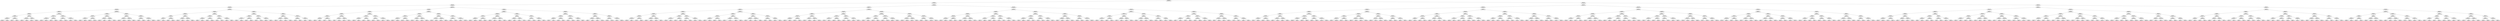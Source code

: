 ## [header material...]
## Command to get the layout: "dot -Teps thisfile > thisfile.eps"
graph "test"
{
node [shape="rectangle", fontsize=10, width=".2", height=".2", margin=0];
graph[fontsize=8];

n000 [label="clustersize = 14060
splitting feature:
((-0.361,0.837)-(-0.527,-0.561))"] ;
n000 -- n001 ;
n001 [label="clustersize = 6530
splitting feature:
((-0.397,0.773)-(-0.158,-0.153))"] ;
n001 -- n002 ;
n002 [label="clustersize = 2965
splitting feature:
((-0.27,0.499)-(0.0805,0.538))"] ;
n002 -- n003 ;
n003 [label="clustersize = 1656
splitting feature:
((-0.297,0.672)-(0.138,0.019))"] ;
n003 -- n004 ;
n004 [label="clustersize = 1298
splitting feature:
((0.59,0.251)-(-0.925,0.249))"] ;
n004 -- n005 ;
n005 [label="clustersize = 262
splitting feature:
((0.268,0.433)-(-0.441,-0.0382))"] ;
n005 -- n006 ;
n006 [label="clustersize = 124
splitting feature:
((-0.68,0.18)-(0.648,0.899))"] ;
n006 -- n007 ;
n007 [label="clustersize = 61
splitting feature:
((-0.00372,0.668)-(-0.501,0.469))"] ;
n007 -- n008 ;
n008 [label="clustersize = 34
splitting feature:
((-0.666,-0.981)-(-0.552,0.476))"] ;
n008 -- n009 ;
n009 [label="clustersize = 13
pupil avg:
[ 0.64915319 -0.09892542]"] ;
n008 -- n010 ;
n010 [label="clustersize = 21
pupil avg:
[ 0.41111467 -0.02693127]"] ;
n007 -- n011 ;
n011 [label="clustersize = 27
splitting feature:
((-0.688,-0.318)-(0.301,-0.335))"] ;
n011 -- n012 ;
n012 [label="clustersize = 19
pupil avg:
[ 0.28365757 -0.11137152]"] ;
n011 -- n013 ;
n013 [label="clustersize = 8
pupil avg:
[ 0.50696872  0.16074814]"] ;
n006 -- n014 ;
n014 [label="clustersize = 63
splitting feature:
((-0.169,0.144)-(0.16,0.306))"] ;
n014 -- n015 ;
n015 [label="clustersize = 16
splitting feature:
((0.149,0.0728)-(-0.0368,0.458))"] ;
n015 -- n016 ;
n016 [label="clustersize = 6
pupil avg:
[ 0.64718026  0.23406825]"] ;
n015 -- n017 ;
n017 [label="clustersize = 10
pupil avg:
[ 0.47011983 -0.00659417]"] ;
n014 -- n018 ;
n018 [label="clustersize = 47
splitting feature:
((-0.14,-0.025)-(0.191,-0.281))"] ;
n018 -- n019 ;
n019 [label="clustersize = 19
pupil avg:
[ 0.60796907  0.22468734]"] ;
n018 -- n020 ;
n020 [label="clustersize = 28
pupil avg:
[ 0.38059026  0.29930817]"] ;
n005 -- n021 ;
n021 [label="clustersize = 138
splitting feature:
((0.301,-0.0214)-(-0.696,-0.597))"] ;
n021 -- n022 ;
n022 [label="clustersize = 70
splitting feature:
((0.239,0.246)-(-0.301,-0.0535))"] ;
n022 -- n023 ;
n023 [label="clustersize = 28
splitting feature:
((0.867,0.617)-(0.00841,-0.563))"] ;
n023 -- n024 ;
n024 [label="clustersize = 6
pupil avg:
[ 0.54644875  0.10648932]"] ;
n023 -- n025 ;
n025 [label="clustersize = 22
pupil avg:
[ 0.08853258  0.17251259]"] ;
n022 -- n026 ;
n026 [label="clustersize = 42
splitting feature:
((0.756,-0.752)-(-0.168,0.292))"] ;
n026 -- n027 ;
n027 [label="clustersize = 5
pupil avg:
[ 0.5786036   0.11691675]"] ;
n026 -- n028 ;
n028 [label="clustersize = 37
pupil avg:
[ 0.44858443 -0.15575221]"] ;
n021 -- n029 ;
n029 [label="clustersize = 68
splitting feature:
((-0.116,-0.169)-(-0.409,0.0789))"] ;
n029 -- n030 ;
n030 [label="clustersize = 22
splitting feature:
((0.197,0.0291)-(-0.174,0.693))"] ;
n030 -- n031 ;
n031 [label="clustersize = 4
pupil avg:
[ 0.26511079 -0.26441838]"] ;
n030 -- n032 ;
n032 [label="clustersize = 18
pupil avg:
[ 0.62421587 -0.19326979]"] ;
n029 -- n033 ;
n033 [label="clustersize = 46
splitting feature:
((-0.125,-0.344)-(-0.0114,-0.0319))"] ;
n033 -- n034 ;
n034 [label="clustersize = 25
pupil avg:
[ 0.32752342 -0.24268141]"] ;
n033 -- n035 ;
n035 [label="clustersize = 21
pupil avg:
[ 0.40707913 -0.0880697 ]"] ;
n004 -- n036 ;
n036 [label="clustersize = 1036
splitting feature:
((-0.365,0.981)-(-0.885,0.459))"] ;
n036 -- n037 ;
n037 [label="clustersize = 532
splitting feature:
((-0.244,-0.875)-(0.909,-0.901))"] ;
n037 -- n038 ;
n038 [label="clustersize = 351
splitting feature:
((-0.488,0.557)-(-0.441,0.884))"] ;
n038 -- n039 ;
n039 [label="clustersize = 167
splitting feature:
((-0.744,0.82)-(-0.0377,-0.923))"] ;
n039 -- n040 ;
n040 [label="clustersize = 77
pupil avg:
[ 0.43016353 -0.24792893]"] ;
n039 -- n041 ;
n041 [label="clustersize = 90
pupil avg:
[ 0.3049993 -0.1932786]"] ;
n038 -- n042 ;
n042 [label="clustersize = 184
splitting feature:
((-0.884,0.471)-(-0.525,-0.49))"] ;
n042 -- n043 ;
n043 [label="clustersize = 119
pupil avg:
[ 0.59550046 -0.18238876]"] ;
n042 -- n044 ;
n044 [label="clustersize = 65
pupil avg:
[ 0.39507124 -0.16263332]"] ;
n037 -- n045 ;
n045 [label="clustersize = 181
splitting feature:
((-0.361,0.981)-(-0.263,-0.254))"] ;
n045 -- n046 ;
n046 [label="clustersize = 148
splitting feature:
((-0.163,0.786)-(0.733,-0.247))"] ;
n046 -- n047 ;
n047 [label="clustersize = 142
pupil avg:
[ 0.63244627 -0.23041037]"] ;
n046 -- n048 ;
n048 [label="clustersize = 6
pupil avg:
[ 0.40418565 -0.14114414]"] ;
n045 -- n049 ;
n049 [label="clustersize = 33
splitting feature:
((-0.186,-0.98)-(0.0983,0.984))"] ;
n049 -- n050 ;
n050 [label="clustersize = 8
pupil avg:
[ 0.57557057 -0.28027469]"] ;
n049 -- n051 ;
n051 [label="clustersize = 25
pupil avg:
[ 0.39719357 -0.18186157]"] ;
n036 -- n052 ;
n052 [label="clustersize = 504
splitting feature:
((0.0254,0.505)-(-0.397,-0.147))"] ;
n052 -- n053 ;
n053 [label="clustersize = 255
splitting feature:
((0.788,-0.595)-(-0.31,-0.704))"] ;
n053 -- n054 ;
n054 [label="clustersize = 54
splitting feature:
((-0.462,0.882)-(-0.121,-0.269))"] ;
n054 -- n055 ;
n055 [label="clustersize = 36
pupil avg:
[ 0.5354899  -0.15244073]"] ;
n054 -- n056 ;
n056 [label="clustersize = 18
pupil avg:
[ 0.59280252 -0.06050969]"] ;
n053 -- n057 ;
n057 [label="clustersize = 201
splitting feature:
((-0.108,0.346)-(-0.0417,0.593))"] ;
n057 -- n058 ;
n058 [label="clustersize = 89
pupil avg:
[ 0.34169524 -0.14986463]"] ;
n057 -- n059 ;
n059 [label="clustersize = 112
pupil avg:
[ 0.48863365 -0.13730472]"] ;
n052 -- n060 ;
n060 [label="clustersize = 249
splitting feature:
((-0.866,-0.999)-(-0.996,-0.474))"] ;
n060 -- n061 ;
n061 [label="clustersize = 76
splitting feature:
((-0.897,0.768)-(0.423,0.461))"] ;
n061 -- n062 ;
n062 [label="clustersize = 68
pupil avg:
[ 0.44571354 -0.21262717]"] ;
n061 -- n063 ;
n063 [label="clustersize = 8
pupil avg:
[ 0.06865026 -0.12982974]"] ;
n060 -- n064 ;
n064 [label="clustersize = 173
splitting feature:
((-0.634,-0.233)-(-0.355,-0.329))"] ;
n064 -- n065 ;
n065 [label="clustersize = 27
pupil avg:
[ 0.42922055 -0.24707685]"] ;
n064 -- n066 ;
n066 [label="clustersize = 146
pupil avg:
[ 0.24568088 -0.18038736]"] ;
n003 -- n067 ;
n067 [label="clustersize = 358
splitting feature:
((0.868,0.428)-(-0.899,0.954))"] ;
n067 -- n068 ;
n068 [label="clustersize = 157
splitting feature:
((-0.774,-0.0864)-(0.655,-0.344))"] ;
n068 -- n069 ;
n069 [label="clustersize = 108
splitting feature:
((0.955,-0.786)-(0.827,0.928))"] ;
n069 -- n070 ;
n070 [label="clustersize = 27
splitting feature:
((0.421,-0.934)-(0.3,0.904))"] ;
n070 -- n071 ;
n071 [label="clustersize = 9
splitting feature:
((0.24,0.291)-(-0.177,0.743))"] ;
n071 -- n072 ;
n072 [label="clustersize = 5
pupil avg:
[ 0.24757412 -0.25125861]"] ;
n071 -- n073 ;
n073 [label="clustersize = 4
pupil avg:
[ 0.74141225 -0.11552899]"] ;
n070 -- n074 ;
n074 [label="clustersize = 18
splitting feature:
((-0.965,-0.757)-(0.589,0.835))"] ;
n074 -- n075 ;
n075 [label="clustersize = 5
pupil avg:
[ 0.50937639  0.05373113]"] ;
n074 -- n076 ;
n076 [label="clustersize = 13
pupil avg:
[ 0.05865567  0.09384451]"] ;
n069 -- n077 ;
n077 [label="clustersize = 81
splitting feature:
((0.0806,-0.756)-(-0.12,-0.424))"] ;
n077 -- n078 ;
n078 [label="clustersize = 40
splitting feature:
((-0.702,-0.405)-(-0.311,0.184))"] ;
n078 -- n079 ;
n079 [label="clustersize = 25
pupil avg:
[ 0.0400825   0.09987834]"] ;
n078 -- n080 ;
n080 [label="clustersize = 15
pupil avg:
[ 0.15154088 -0.07224581]"] ;
n077 -- n081 ;
n081 [label="clustersize = 41
splitting feature:
((-0.369,0.179)-(0.432,0.55))"] ;
n081 -- n082 ;
n082 [label="clustersize = 24
pupil avg:
[ 0.18035277 -0.08829321]"] ;
n081 -- n083 ;
n083 [label="clustersize = 17
pupil avg:
[ 0.27654633  0.07669435]"] ;
n068 -- n084 ;
n084 [label="clustersize = 49
splitting feature:
((-0.412,0.905)-(0.226,0.846))"] ;
n084 -- n085 ;
n085 [label="clustersize = 16
splitting feature:
((0.198,0.494)-(-0.226,-0.128))"] ;
n085 -- n086 ;
n086 [label="clustersize = 8
splitting feature:
((-0.281,-0.223)-(0.293,0.323))"] ;
n086 -- n087 ;
n087 [label="clustersize = 4
pupil avg:
[-0.17550505  0.10520528]"] ;
n086 -- n088 ;
n088 [label="clustersize = 4
pupil avg:
[ 0.28814513  0.22904574]"] ;
n085 -- n089 ;
n089 [label="clustersize = 8
splitting feature:
((0.728,-0.912)-(-0.312,0.807))"] ;
n089 -- n090 ;
n090 [label="clustersize = 4
pupil avg:
[ 0.77043269 -0.24935897]"] ;
n089 -- n091 ;
n091 [label="clustersize = 4
pupil avg:
[ 0.59804459 -0.06469298]"] ;
n084 -- n092 ;
n092 [label="clustersize = 33
splitting feature:
((0.284,-0.892)-(0.601,-0.501))"] ;
n092 -- n093 ;
n093 [label="clustersize = 19
splitting feature:
((-0.861,0.147)-(0.997,0.306))"] ;
n093 -- n094 ;
n094 [label="clustersize = 4
pupil avg:
[-0.15310847  0.08068783]"] ;
n093 -- n095 ;
n095 [label="clustersize = 15
pupil avg:
[ 0.12744371  0.21748218]"] ;
n092 -- n096 ;
n096 [label="clustersize = 14
splitting feature:
((0.629,-0.298)-(-0.486,-0.406))"] ;
n096 -- n097 ;
n097 [label="clustersize = 5
pupil avg:
[ 0.58539739  0.31788267]"] ;
n096 -- n098 ;
n098 [label="clustersize = 9
pupil avg:
[ 0.16193246  0.31706412]"] ;
n067 -- n099 ;
n099 [label="clustersize = 201
splitting feature:
((-0.294,-0.256)-(0.446,-0.45))"] ;
n099 -- n100 ;
n100 [label="clustersize = 157
splitting feature:
((0.171,-0.638)-(-0.556,-0.534))"] ;
n100 -- n101 ;
n101 [label="clustersize = 81
splitting feature:
((0.31,-0.00928)-(0.252,-0.465))"] ;
n101 -- n102 ;
n102 [label="clustersize = 31
splitting feature:
((0.00787,-0.479)-(-0.174,-0.126))"] ;
n102 -- n103 ;
n103 [label="clustersize = 20
pupil avg:
[ 0.09276815  0.02443212]"] ;
n102 -- n104 ;
n104 [label="clustersize = 11
pupil avg:
[ 0.40128334 -0.01658672]"] ;
n101 -- n105 ;
n105 [label="clustersize = 50
splitting feature:
((-0.393,-0.591)-(-0.131,0.687))"] ;
n105 -- n106 ;
n106 [label="clustersize = 21
pupil avg:
[ 0.26399422 -0.19442474]"] ;
n105 -- n107 ;
n107 [label="clustersize = 29
pupil avg:
[ 0.23909253 -0.04176614]"] ;
n100 -- n108 ;
n108 [label="clustersize = 76
splitting feature:
((0.013,0.643)-(-0.218,-0.249))"] ;
n108 -- n109 ;
n109 [label="clustersize = 27
splitting feature:
((-0.286,0.544)-(-0.761,0.63))"] ;
n109 -- n110 ;
n110 [label="clustersize = 22
pupil avg:
[ 0.42276094 -0.19422673]"] ;
n109 -- n111 ;
n111 [label="clustersize = 5
pupil avg:
[ 0.77072721 -0.02890365]"] ;
n108 -- n112 ;
n112 [label="clustersize = 49
splitting feature:
((-0.469,0.406)-(0.147,0.233))"] ;
n112 -- n113 ;
n113 [label="clustersize = 41
pupil avg:
[ 0.31696026 -0.23943342]"] ;
n112 -- n114 ;
n114 [label="clustersize = 8
pupil avg:
[ 0.25826123 -0.03773786]"] ;
n099 -- n115 ;
n115 [label="clustersize = 44
splitting feature:
((-0.147,0.595)-(-0.669,0.925))"] ;
n115 -- n116 ;
n116 [label="clustersize = 24
splitting feature:
((-0.0258,0.923)-(-0.437,0.555))"] ;
n116 -- n117 ;
n117 [label="clustersize = 8
splitting feature:
((-0.236,-0.819)-(0.13,-0.426))"] ;
n117 -- n118 ;
n118 [label="clustersize = 4
pupil avg:
[ 0.57142833  0.05034396]"] ;
n117 -- n119 ;
n119 [label="clustersize = 4
pupil avg:
[ 0.18371212  0.07323864]"] ;
n116 -- n120 ;
n120 [label="clustersize = 16
splitting feature:
((-0.164,0.735)-(0.092,0.824))"] ;
n120 -- n121 ;
n121 [label="clustersize = 4
pupil avg:
[ 0.13267302 -0.03459648]"] ;
n120 -- n122 ;
n122 [label="clustersize = 12
pupil avg:
[ 0.33182816 -0.22413492]"] ;
n115 -- n123 ;
n123 [label="clustersize = 20
splitting feature:
((-0.0457,-0.83)-(-0.236,-0.0706))"] ;
n123 -- n124 ;
n124 [label="clustersize = 11
splitting feature:
((0.918,-0.608)-(0.597,0.515))"] ;
n124 -- n125 ;
n125 [label="clustersize = 6
pupil avg:
[-0.5901638   0.24246967]"] ;
n124 -- n126 ;
n126 [label="clustersize = 5
pupil avg:
[-0.31160839  0.11784216]"] ;
n123 -- n127 ;
n127 [label="clustersize = 9
splitting feature:
((-0.0741,-0.604)-(-0.831,0.474))"] ;
n127 -- n128 ;
n128 [label="clustersize = 4
pupil avg:
[ 0.16173003 -0.28155714]"] ;
n127 -- n129 ;
n129 [label="clustersize = 5
pupil avg:
[ 0.29179526 -0.11833745]"] ;
n002 -- n130 ;
n130 [label="clustersize = 1309
splitting feature:
((0.564,0.863)-(-0.115,-0.684))"] ;
n130 -- n131 ;
n131 [label="clustersize = 688
splitting feature:
((0.42,-0.751)-(0.296,0.71))"] ;
n131 -- n132 ;
n132 [label="clustersize = 88
splitting feature:
((0.446,-0.788)-(0.0786,0.73))"] ;
n132 -- n133 ;
n133 [label="clustersize = 38
splitting feature:
((-0.862,-0.0072)-(0.703,-0.2))"] ;
n133 -- n134 ;
n134 [label="clustersize = 17
splitting feature:
((0.126,-0.0546)-(-0.355,0.752))"] ;
n134 -- n135 ;
n135 [label="clustersize = 8
splitting feature:
((-0.533,0.4)-(0.106,0.969))"] ;
n135 -- n136 ;
n136 [label="clustersize = 4
pupil avg:
[ 0.18842638  0.22669631]"] ;
n135 -- n137 ;
n137 [label="clustersize = 4
pupil avg:
[-0.25017664  0.211342  ]"] ;
n134 -- n138 ;
n138 [label="clustersize = 9
splitting feature:
((-0.000705,0.625)-(0.124,0.299))"] ;
n138 -- n139 ;
n139 [label="clustersize = 5
pupil avg:
[ 0.57436374 -0.20178188]"] ;
n138 -- n140 ;
n140 [label="clustersize = 4
pupil avg:
[ 0.21112787 -0.16512931]"] ;
n133 -- n141 ;
n141 [label="clustersize = 21
splitting feature:
((-0.553,0.176)-(-0.0536,0.196))"] ;
n141 -- n142 ;
n142 [label="clustersize = 11
splitting feature:
((0.682,-0.412)-(0.92,0.886))"] ;
n142 -- n143 ;
n143 [label="clustersize = 7
pupil avg:
[ 0.17047286  0.31292775]"] ;
n142 -- n144 ;
n144 [label="clustersize = 4
pupil avg:
[-0.03327191  0.0489808 ]"] ;
n141 -- n145 ;
n145 [label="clustersize = 10
splitting feature:
((0.112,-0.0602)-(0.316,-0.765))"] ;
n145 -- n146 ;
n146 [label="clustersize = 6
pupil avg:
[-0.05618295  0.17806285]"] ;
n145 -- n147 ;
n147 [label="clustersize = 4
pupil avg:
[-0.70722222  0.10198413]"] ;
n132 -- n148 ;
n148 [label="clustersize = 50
splitting feature:
((0.0501,-0.459)-(0.535,0.343))"] ;
n148 -- n149 ;
n149 [label="clustersize = 30
splitting feature:
((0.0197,0.513)-(-0.168,0.179))"] ;
n149 -- n150 ;
n150 [label="clustersize = 22
splitting feature:
((0.397,0.38)-(-0.526,-0.132))"] ;
n150 -- n151 ;
n151 [label="clustersize = 15
pupil avg:
[ 0.28204955  0.19855608]"] ;
n150 -- n152 ;
n152 [label="clustersize = 7
pupil avg:
[ 0.49260409  0.12652574]"] ;
n149 -- n153 ;
n153 [label="clustersize = 8
splitting feature:
((0.9,-0.194)-(-0.358,0.545))"] ;
n153 -- n154 ;
n154 [label="clustersize = 4
pupil avg:
[-0.25384615  0.23760684]"] ;
n153 -- n155 ;
n155 [label="clustersize = 4
pupil avg:
[ 0.27966915  0.0749633 ]"] ;
n148 -- n156 ;
n156 [label="clustersize = 20
splitting feature:
((-0.0512,0.425)-(-0.667,0.219))"] ;
n156 -- n157 ;
n157 [label="clustersize = 10
splitting feature:
((0.373,0.543)-(-0.276,0.837))"] ;
n157 -- n158 ;
n158 [label="clustersize = 5
pupil avg:
[ 0.3988906   0.27615975]"] ;
n157 -- n159 ;
n159 [label="clustersize = 5
pupil avg:
[ 0.70335116  0.23016552]"] ;
n156 -- n160 ;
n160 [label="clustersize = 10
splitting feature:
((-0.857,-0.371)-(-0.558,-0.514))"] ;
n160 -- n161 ;
n161 [label="clustersize = 4
pupil avg:
[ 0.52429629  0.11622896]"] ;
n160 -- n162 ;
n162 [label="clustersize = 6
pupil avg:
[ 0.21405169  0.15933593]"] ;
n131 -- n163 ;
n163 [label="clustersize = 600
splitting feature:
((0.184,0.328)-(-0.128,0.626))"] ;
n163 -- n164 ;
n164 [label="clustersize = 348
splitting feature:
((0.319,0.704)-(0.156,-0.614))"] ;
n164 -- n165 ;
n165 [label="clustersize = 313
splitting feature:
((0.54,-0.548)-(-0.811,-0.0368))"] ;
n165 -- n166 ;
n166 [label="clustersize = 151
splitting feature:
((0.224,0.593)-(0.178,-0.0731))"] ;
n166 -- n167 ;
n167 [label="clustersize = 116
pupil avg:
[ 0.52682329  0.26824747]"] ;
n166 -- n168 ;
n168 [label="clustersize = 35
pupil avg:
[ 0.39336323  0.26946725]"] ;
n165 -- n169 ;
n169 [label="clustersize = 162
splitting feature:
((0.605,0.887)-(0.805,-0.197))"] ;
n169 -- n170 ;
n170 [label="clustersize = 144
pupil avg:
[ 0.42658101  0.16645454]"] ;
n169 -- n171 ;
n171 [label="clustersize = 18
pupil avg:
[ 0.22118429  0.09309943]"] ;
n164 -- n172 ;
n172 [label="clustersize = 35
splitting feature:
((-0.0458,-0.00448)-(0.315,-0.272))"] ;
n172 -- n173 ;
n173 [label="clustersize = 20
splitting feature:
((0.14,-0.305)-(-0.592,0.973))"] ;
n173 -- n174 ;
n174 [label="clustersize = 13
pupil avg:
[ 0.21029115  0.15055403]"] ;
n173 -- n175 ;
n175 [label="clustersize = 7
pupil avg:
[ 0.4725458   0.12354134]"] ;
n172 -- n176 ;
n176 [label="clustersize = 15
splitting feature:
((-0.173,0.0602)-(0.847,0.292))"] ;
n176 -- n177 ;
n177 [label="clustersize = 6
pupil avg:
[-0.07502042  0.16091554]"] ;
n176 -- n178 ;
n178 [label="clustersize = 9
pupil avg:
[ 0.22988961  0.22954889]"] ;
n163 -- n179 ;
n179 [label="clustersize = 252
splitting feature:
((0.469,0.62)-(-0.887,0.338))"] ;
n179 -- n180 ;
n180 [label="clustersize = 162
splitting feature:
((-0.133,0.286)-(0.282,-0.788))"] ;
n180 -- n181 ;
n181 [label="clustersize = 149
splitting feature:
((-0.621,0.12)-(-0.483,-0.786))"] ;
n181 -- n182 ;
n182 [label="clustersize = 107
pupil avg:
[ 0.54297012  0.09889773]"] ;
n181 -- n183 ;
n183 [label="clustersize = 42
pupil avg:
[ 0.6307426  0.1552751]"] ;
n180 -- n184 ;
n184 [label="clustersize = 13
splitting feature:
((-0.0896,0.0889)-(0.193,-0.597))"] ;
n184 -- n185 ;
n185 [label="clustersize = 8
pupil avg:
[ 0.65867276  0.21894003]"] ;
n184 -- n186 ;
n186 [label="clustersize = 5
pupil avg:
[-0.19293925  0.18869024]"] ;
n179 -- n187 ;
n187 [label="clustersize = 90
splitting feature:
((0.112,-0.667)-(0.445,-0.0457))"] ;
n187 -- n188 ;
n188 [label="clustersize = 19
splitting feature:
((-0.912,-0.583)-(-0.241,-0.0617))"] ;
n188 -- n189 ;
n189 [label="clustersize = 7
pupil avg:
[-0.02431878 -0.08393663]"] ;
n188 -- n190 ;
n190 [label="clustersize = 12
pupil avg:
[ 0.39116223  0.00091473]"] ;
n187 -- n191 ;
n191 [label="clustersize = 71
splitting feature:
((-0.375,-0.000118)-(-0.202,0.997))"] ;
n191 -- n192 ;
n192 [label="clustersize = 13
pupil avg:
[ 0.39139237 -0.1948617 ]"] ;
n191 -- n193 ;
n193 [label="clustersize = 58
pupil avg:
[ 0.62667071 -0.00214963]"] ;
n130 -- n194 ;
n194 [label="clustersize = 621
splitting feature:
((-0.118,0.56)-(0.0966,0.252))"] ;
n194 -- n195 ;
n195 [label="clustersize = 274
splitting feature:
((0.263,0.0153)-(0.939,0.777))"] ;
n195 -- n196 ;
n196 [label="clustersize = 236
splitting feature:
((-0.596,-0.266)-(0.888,0.323))"] ;
n196 -- n197 ;
n197 [label="clustersize = 201
splitting feature:
((0.75,0.212)-(0.114,-0.438))"] ;
n197 -- n198 ;
n198 [label="clustersize = 30
splitting feature:
((0.385,0.959)-(-0.506,-0.155))"] ;
n198 -- n199 ;
n199 [label="clustersize = 10
pupil avg:
[ 0.41988276  0.00584087]"] ;
n198 -- n200 ;
n200 [label="clustersize = 20
pupil avg:
[ 0.15382969 -0.13026582]"] ;
n197 -- n201 ;
n201 [label="clustersize = 171
splitting feature:
((0.0993,-0.371)-(-0.284,0.593))"] ;
n201 -- n202 ;
n202 [label="clustersize = 49
pupil avg:
[ 0.27446622 -0.05109319]"] ;
n201 -- n203 ;
n203 [label="clustersize = 122
pupil avg:
[ 0.53870239 -0.09891173]"] ;
n196 -- n204 ;
n204 [label="clustersize = 35
splitting feature:
((-0.523,0.925)-(0.991,0.675))"] ;
n204 -- n205 ;
n205 [label="clustersize = 20
splitting feature:
((-0.131,-0.947)-(-0.282,0.0295))"] ;
n205 -- n206 ;
n206 [label="clustersize = 6
pupil avg:
[ 0.68148386  0.03360265]"] ;
n205 -- n207 ;
n207 [label="clustersize = 14
pupil avg:
[ 0.17599233 -0.12046373]"] ;
n204 -- n208 ;
n208 [label="clustersize = 15
splitting feature:
((-0.166,0.538)-(-0.177,-0.769))"] ;
n208 -- n209 ;
n209 [label="clustersize = 7
pupil avg:
[ 0.11376357  0.09251254]"] ;
n208 -- n210 ;
n210 [label="clustersize = 8
pupil avg:
[-0.32376437 -0.02110488]"] ;
n195 -- n211 ;
n211 [label="clustersize = 38
splitting feature:
((-0.719,-0.501)-(0.0605,-0.321))"] ;
n211 -- n212 ;
n212 [label="clustersize = 17
splitting feature:
((0.3,0.342)-(0.368,-0.831))"] ;
n212 -- n213 ;
n213 [label="clustersize = 9
splitting feature:
((0.131,0.0838)-(0.189,0.433))"] ;
n213 -- n214 ;
n214 [label="clustersize = 4
pupil avg:
[ 0.25563063 -0.03933934]"] ;
n213 -- n215 ;
n215 [label="clustersize = 5
pupil avg:
[ 0.14249813 -0.2974373 ]"] ;
n212 -- n216 ;
n216 [label="clustersize = 8
splitting feature:
((0.772,-0.964)-(-0.412,-0.742))"] ;
n216 -- n217 ;
n217 [label="clustersize = 4
pupil avg:
[ 0.65671041 -0.22510485]"] ;
n216 -- n218 ;
n218 [label="clustersize = 4
pupil avg:
[ 0.3713419  -0.10425149]"] ;
n211 -- n219 ;
n219 [label="clustersize = 21
splitting feature:
((0.297,-0.972)-(0.28,0.228))"] ;
n219 -- n220 ;
n220 [label="clustersize = 9
splitting feature:
((0.31,0.317)-(-0.737,0.819))"] ;
n220 -- n221 ;
n221 [label="clustersize = 4
pupil avg:
[-0.49101732 -0.01774892]"] ;
n220 -- n222 ;
n222 [label="clustersize = 5
pupil avg:
[ 0.04854701 -0.09299145]"] ;
n219 -- n223 ;
n223 [label="clustersize = 12
splitting feature:
((-0.697,0.843)-(-0.621,-0.026))"] ;
n223 -- n224 ;
n224 [label="clustersize = 4
pupil avg:
[ 0.06125853 -0.04498615]"] ;
n223 -- n225 ;
n225 [label="clustersize = 8
pupil avg:
[ 0.32040049  0.12429753]"] ;
n194 -- n226 ;
n226 [label="clustersize = 347
splitting feature:
((-0.387,0.465)-(0.0453,-0.48))"] ;
n226 -- n227 ;
n227 [label="clustersize = 194
splitting feature:
((-0.875,0.533)-(0.525,-0.304))"] ;
n227 -- n228 ;
n228 [label="clustersize = 71
splitting feature:
((-0.138,0.523)-(0.846,0.995))"] ;
n228 -- n229 ;
n229 [label="clustersize = 49
splitting feature:
((-0.546,0.996)-(0.444,0.504))"] ;
n229 -- n230 ;
n230 [label="clustersize = 28
pupil avg:
[ 0.44001124 -0.1325219 ]"] ;
n229 -- n231 ;
n231 [label="clustersize = 21
pupil avg:
[ 0.17151347  0.02371515]"] ;
n228 -- n232 ;
n232 [label="clustersize = 22
splitting feature:
((0.577,0.239)-(-0.706,0.753))"] ;
n232 -- n233 ;
n233 [label="clustersize = 4
pupil avg:
[-0.35557297  0.03394288]"] ;
n232 -- n234 ;
n234 [label="clustersize = 18
pupil avg:
[ 0.16457925 -0.21254271]"] ;
n227 -- n235 ;
n235 [label="clustersize = 123
splitting feature:
((-0.0489,0.0676)-(0.0113,0.521))"] ;
n235 -- n236 ;
n236 [label="clustersize = 32
splitting feature:
((-0.431,0.986)-(0.218,0.0851))"] ;
n236 -- n237 ;
n237 [label="clustersize = 11
pupil avg:
[ 0.45861706 -0.12679244]"] ;
n236 -- n238 ;
n238 [label="clustersize = 21
pupil avg:
[ 0.19364216  0.09990912]"] ;
n235 -- n239 ;
n239 [label="clustersize = 91
splitting feature:
((0.244,-0.609)-(0.0155,0.754))"] ;
n239 -- n240 ;
n240 [label="clustersize = 23
pupil avg:
[ 0.16879234  0.24837951]"] ;
n239 -- n241 ;
n241 [label="clustersize = 68
pupil avg:
[ 0.46015436  0.2151421 ]"] ;
n226 -- n242 ;
n242 [label="clustersize = 153
splitting feature:
((-0.989,0.968)-(-0.478,-0.141))"] ;
n242 -- n243 ;
n243 [label="clustersize = 29
splitting feature:
((-0.15,0.552)-(0.521,0.0933))"] ;
n243 -- n244 ;
n244 [label="clustersize = 15
splitting feature:
((0.572,-0.405)-(0.341,0.396))"] ;
n244 -- n245 ;
n245 [label="clustersize = 7
pupil avg:
[-0.28496532 -0.03437572]"] ;
n244 -- n246 ;
n246 [label="clustersize = 8
pupil avg:
[ 0.08996703  0.02071671]"] ;
n243 -- n247 ;
n247 [label="clustersize = 14
splitting feature:
((-0.805,-0.898)-(-0.997,-0.0739))"] ;
n247 -- n248 ;
n248 [label="clustersize = 8
pupil avg:
[-0.46136093  0.1847625 ]"] ;
n247 -- n249 ;
n249 [label="clustersize = 6
pupil avg:
[-0.1047619   0.22539683]"] ;
n242 -- n250 ;
n250 [label="clustersize = 124
splitting feature:
((-0.531,0.985)-(0.664,-0.143))"] ;
n250 -- n251 ;
n251 [label="clustersize = 69
splitting feature:
((-0.578,0.261)-(0.145,0.111))"] ;
n251 -- n252 ;
n252 [label="clustersize = 29
pupil avg:
[ 0.29561148 -0.08596104]"] ;
n251 -- n253 ;
n253 [label="clustersize = 40
pupil avg:
[ 0.23518177  0.13896709]"] ;
n250 -- n254 ;
n254 [label="clustersize = 55
splitting feature:
((-0.987,-0.0102)-(0.243,0.855))"] ;
n254 -- n255 ;
n255 [label="clustersize = 18
pupil avg:
[-0.15398174  0.02574742]"] ;
n254 -- n256 ;
n256 [label="clustersize = 37
pupil avg:
[ 0.03594601  0.20802546]"] ;
n001 -- n257 ;
n257 [label="clustersize = 3565
splitting feature:
((0.0729,-0.728)-(-0.409,0.811))"] ;
n257 -- n258 ;
n258 [label="clustersize = 1676
splitting feature:
((-0.946,0.564)-(-0.111,-0.197))"] ;
n258 -- n259 ;
n259 [label="clustersize = 301
splitting feature:
((0.629,-0.605)-(-0.914,-0.592))"] ;
n259 -- n260 ;
n260 [label="clustersize = 134
splitting feature:
((-0.195,0.429)-(0.0785,-0.764))"] ;
n260 -- n261 ;
n261 [label="clustersize = 96
splitting feature:
((-0.0372,0.629)-(-0.0401,0.0356))"] ;
n261 -- n262 ;
n262 [label="clustersize = 69
splitting feature:
((0.0694,-0.427)-(0.25,0.551))"] ;
n262 -- n263 ;
n263 [label="clustersize = 30
splitting feature:
((-0.0218,-0.719)-(0.705,0.838))"] ;
n263 -- n264 ;
n264 [label="clustersize = 25
pupil avg:
[ 0.44358371 -0.06289976]"] ;
n263 -- n265 ;
n265 [label="clustersize = 5
pupil avg:
[ 0.69708625  0.02711733]"] ;
n262 -- n266 ;
n266 [label="clustersize = 39
splitting feature:
((-0.493,0.511)-(-0.56,-0.209))"] ;
n266 -- n267 ;
n267 [label="clustersize = 11
pupil avg:
[ 0.35420171  0.13534611]"] ;
n266 -- n268 ;
n268 [label="clustersize = 28
pupil avg:
[ 0.49833393  0.06447178]"] ;
n261 -- n269 ;
n269 [label="clustersize = 27
splitting feature:
((-0.246,0.789)-(-0.175,-0.057))"] ;
n269 -- n270 ;
n270 [label="clustersize = 10
splitting feature:
((0.65,0.0488)-(-0.357,-0.66))"] ;
n270 -- n271 ;
n271 [label="clustersize = 4
pupil avg:
[ 0.64330352 -0.08756708]"] ;
n270 -- n272 ;
n272 [label="clustersize = 6
pupil avg:
[ 0.29209404 -0.04709197]"] ;
n269 -- n273 ;
n273 [label="clustersize = 17
splitting feature:
((0.54,-0.236)-(0.405,0.101))"] ;
n273 -- n274 ;
n274 [label="clustersize = 8
pupil avg:
[ 0.21744253 -0.01300226]"] ;
n273 -- n275 ;
n275 [label="clustersize = 9
pupil avg:
[ 0.18619835  0.15749071]"] ;
n260 -- n276 ;
n276 [label="clustersize = 38
splitting feature:
((-0.0348,-0.99)-(0.336,0.678))"] ;
n276 -- n277 ;
n277 [label="clustersize = 21
splitting feature:
((-0.0916,0.743)-(0.503,-0.311))"] ;
n277 -- n278 ;
n278 [label="clustersize = 11
splitting feature:
((-0.503,-0.707)-(-0.784,0.0106))"] ;
n278 -- n279 ;
n279 [label="clustersize = 6
pupil avg:
[ 0.10491715 -0.08833749]"] ;
n278 -- n280 ;
n280 [label="clustersize = 5
pupil avg:
[ 0.2236799   0.10242078]"] ;
n277 -- n281 ;
n281 [label="clustersize = 10
splitting feature:
((-0.342,0.935)-(-0.914,0.291))"] ;
n281 -- n282 ;
n282 [label="clustersize = 4
pupil avg:
[-0.14085821  0.31889543]"] ;
n281 -- n283 ;
n283 [label="clustersize = 6
pupil avg:
[-0.01439498 -0.00170058]"] ;
n276 -- n284 ;
n284 [label="clustersize = 17
splitting feature:
((-0.796,0.0672)-(0.462,0.331))"] ;
n284 -- n285 ;
n285 [label="clustersize = 9
splitting feature:
((0.599,0.482)-(-0.671,-0.667))"] ;
n285 -- n286 ;
n286 [label="clustersize = 5
pupil avg:
[ 0.56618596  0.08531309]"] ;
n285 -- n287 ;
n287 [label="clustersize = 4
pupil avg:
[ 0.27746212 -0.0530303 ]"] ;
n284 -- n288 ;
n288 [label="clustersize = 8
splitting feature:
((0.359,0.0266)-(-0.365,0.677))"] ;
n288 -- n289 ;
n289 [label="clustersize = 4
pupil avg:
[ 0.29777023  0.23569494]"] ;
n288 -- n290 ;
n290 [label="clustersize = 4
pupil avg:
[ 0.46271158  0.31561086]"] ;
n259 -- n291 ;
n291 [label="clustersize = 167
splitting feature:
((-0.0648,-0.754)-(-0.785,0.982))"] ;
n291 -- n292 ;
n292 [label="clustersize = 115
splitting feature:
((-0.652,0.885)-(0.678,0.419))"] ;
n292 -- n293 ;
n293 [label="clustersize = 82
splitting feature:
((0.453,0.578)-(-0.825,0.893))"] ;
n293 -- n294 ;
n294 [label="clustersize = 38
splitting feature:
((0.542,0.558)-(-0.479,-0.852))"] ;
n294 -- n295 ;
n295 [label="clustersize = 9
pupil avg:
[ 0.00536976  0.07500782]"] ;
n294 -- n296 ;
n296 [label="clustersize = 29
pupil avg:
[ 0.09818678 -0.01537286]"] ;
n293 -- n297 ;
n297 [label="clustersize = 44
splitting feature:
((-0.546,0.411)-(-0.672,-0.155))"] ;
n297 -- n298 ;
n298 [label="clustersize = 29
pupil avg:
[ 0.13699562 -0.05823375]"] ;
n297 -- n299 ;
n299 [label="clustersize = 15
pupil avg:
[ 0.31273541 -0.02109049]"] ;
n292 -- n300 ;
n300 [label="clustersize = 33
splitting feature:
((-0.939,0.995)-(0.743,-0.0282))"] ;
n300 -- n301 ;
n301 [label="clustersize = 9
splitting feature:
((-0.825,-0.558)-(-0.957,0.706))"] ;
n301 -- n302 ;
n302 [label="clustersize = 5
pupil avg:
[ 0.00943723 -0.12040404]"] ;
n301 -- n303 ;
n303 [label="clustersize = 4
pupil avg:
[  4.44308114e-01  -1.25843149e-04]"] ;
n300 -- n304 ;
n304 [label="clustersize = 24
splitting feature:
((-0.37,0.34)-(-0.0712,-0.145))"] ;
n304 -- n305 ;
n305 [label="clustersize = 9
pupil avg:
[-0.14600995 -0.06768527]"] ;
n304 -- n306 ;
n306 [label="clustersize = 15
pupil avg:
[-0.00108925  0.02153445]"] ;
n291 -- n307 ;
n307 [label="clustersize = 52
splitting feature:
((-0.138,-0.335)-(0.106,0.543))"] ;
n307 -- n308 ;
n308 [label="clustersize = 27
splitting feature:
((-0.268,-0.61)-(-0.761,-0.962))"] ;
n308 -- n309 ;
n309 [label="clustersize = 13
splitting feature:
((0.0669,-0.0691)-(0.282,0.6))"] ;
n309 -- n310 ;
n310 [label="clustersize = 9
pupil avg:
[ 0.1531043  -0.08527816]"] ;
n309 -- n311 ;
n311 [label="clustersize = 4
pupil avg:
[-0.16257685  0.01203732]"] ;
n308 -- n312 ;
n312 [label="clustersize = 14
splitting feature:
((0.255,0.509)-(-0.0262,-0.0802))"] ;
n312 -- n313 ;
n313 [label="clustersize = 7
pupil avg:
[ 0.38224483 -0.04657535]"] ;
n312 -- n314 ;
n314 [label="clustersize = 7
pupil avg:
[ 0.18180596 -0.06029679]"] ;
n307 -- n315 ;
n315 [label="clustersize = 25
splitting feature:
((0.45,0.716)-(-0.398,-0.0957))"] ;
n315 -- n316 ;
n316 [label="clustersize = 9
splitting feature:
((-0.727,0.536)-(-0.397,-0.986))"] ;
n316 -- n317 ;
n317 [label="clustersize = 5
pupil avg:
[ 0.38815768  0.16887512]"] ;
n316 -- n318 ;
n318 [label="clustersize = 4
pupil avg:
[ 0.46444091  0.00675676]"] ;
n315 -- n319 ;
n319 [label="clustersize = 16
splitting feature:
((0.076,0.307)-(0.383,0.84))"] ;
n319 -- n320 ;
n320 [label="clustersize = 12
pupil avg:
[ 0.47687291 -0.02510091]"] ;
n319 -- n321 ;
n321 [label="clustersize = 4
pupil avg:
[ 0.70126279 -0.02760584]"] ;
n258 -- n322 ;
n322 [label="clustersize = 1375
splitting feature:
((-0.257,-0.615)-(-0.0681,0.363))"] ;
n322 -- n323 ;
n323 [label="clustersize = 466
splitting feature:
((-0.132,-0.745)-(0.149,0.206))"] ;
n323 -- n324 ;
n324 [label="clustersize = 299
splitting feature:
((-0.0684,-0.858)-(-0.379,0.158))"] ;
n324 -- n325 ;
n325 [label="clustersize = 193
splitting feature:
((-0.947,0.243)-(0.277,-0.368))"] ;
n325 -- n326 ;
n326 [label="clustersize = 100
splitting feature:
((-0.318,0.354)-(0.615,0.527))"] ;
n326 -- n327 ;
n327 [label="clustersize = 87
pupil avg:
[-0.09006169 -0.04750934]"] ;
n326 -- n328 ;
n328 [label="clustersize = 13
pupil avg:
[-0.27926288 -0.02617547]"] ;
n325 -- n329 ;
n329 [label="clustersize = 93
splitting feature:
((-0.29,0.282)-(0.266,-0.0799))"] ;
n329 -- n330 ;
n330 [label="clustersize = 51
pupil avg:
[-0.25887627 -0.05367989]"] ;
n329 -- n331 ;
n331 [label="clustersize = 42
pupil avg:
[-0.38219534  0.10028123]"] ;
n324 -- n332 ;
n332 [label="clustersize = 106
splitting feature:
((-0.957,-0.327)-(-0.51,-0.343))"] ;
n332 -- n333 ;
n333 [label="clustersize = 74
splitting feature:
((-0.792,0.286)-(-0.17,-0.382))"] ;
n333 -- n334 ;
n334 [label="clustersize = 40
pupil avg:
[-0.02841481 -0.1354905 ]"] ;
n333 -- n335 ;
n335 [label="clustersize = 34
pupil avg:
[-0.14878413 -0.09568808]"] ;
n332 -- n336 ;
n336 [label="clustersize = 32
splitting feature:
((-0.904,0.888)-(-0.471,0.959))"] ;
n336 -- n337 ;
n337 [label="clustersize = 8
pupil avg:
[ 0.35764586 -0.12003158]"] ;
n336 -- n338 ;
n338 [label="clustersize = 24
pupil avg:
[ 0.0280545  -0.07365807]"] ;
n323 -- n339 ;
n339 [label="clustersize = 167
splitting feature:
((0.813,-0.228)-(-0.376,0.341))"] ;
n339 -- n340 ;
n340 [label="clustersize = 31
splitting feature:
((0.853,-0.921)-(-0.314,-0.636))"] ;
n340 -- n341 ;
n341 [label="clustersize = 11
splitting feature:
((0.366,0.911)-(-0.774,-0.288))"] ;
n341 -- n342 ;
n342 [label="clustersize = 7
pupil avg:
[ 0.37401314  0.25483609]"] ;
n341 -- n343 ;
n343 [label="clustersize = 4
pupil avg:
[-0.15179582  0.10471861]"] ;
n340 -- n344 ;
n344 [label="clustersize = 20
splitting feature:
((-0.943,0.899)-(0.988,0.232))"] ;
n344 -- n345 ;
n345 [label="clustersize = 16
pupil avg:
[-0.36545536  0.30904546]"] ;
n344 -- n346 ;
n346 [label="clustersize = 4
pupil avg:
[ 0.14820076  0.19138258]"] ;
n339 -- n347 ;
n347 [label="clustersize = 136
splitting feature:
((-0.104,0.632)-(0.476,0.152))"] ;
n347 -- n348 ;
n348 [label="clustersize = 93
splitting feature:
((0.474,0.334)-(-0.269,-0.656))"] ;
n348 -- n349 ;
n349 [label="clustersize = 10
pupil avg:
[ 0.27132061  0.06531025]"] ;
n348 -- n350 ;
n350 [label="clustersize = 83
pupil avg:
[ 0.00907631 -0.02726878]"] ;
n347 -- n351 ;
n351 [label="clustersize = 43
splitting feature:
((0.194,0.407)-(0.177,-0.33))"] ;
n351 -- n352 ;
n352 [label="clustersize = 22
pupil avg:
[ 0.10382128  0.25304897]"] ;
n351 -- n353 ;
n353 [label="clustersize = 21
pupil avg:
[-0.14393527  0.10749153]"] ;
n322 -- n354 ;
n354 [label="clustersize = 909
splitting feature:
((0.833,0.107)-(-0.949,0.181))"] ;
n354 -- n355 ;
n355 [label="clustersize = 355
splitting feature:
((0.856,-0.916)-(0.0468,-0.85))"] ;
n355 -- n356 ;
n356 [label="clustersize = 47
splitting feature:
((-0.86,-0.357)-(-0.764,0.976))"] ;
n356 -- n357 ;
n357 [label="clustersize = 10
splitting feature:
((-0.185,-0.966)-(0.532,0.152))"] ;
n357 -- n358 ;
n358 [label="clustersize = 6
pupil avg:
[ 0.10179297  0.06135547]"] ;
n357 -- n359 ;
n359 [label="clustersize = 4
pupil avg:
[-0.26743706  0.3531081 ]"] ;
n356 -- n360 ;
n360 [label="clustersize = 37
splitting feature:
((-0.00185,0.475)-(0.46,0.234))"] ;
n360 -- n361 ;
n361 [label="clustersize = 30
pupil avg:
[ 0.51609627  0.14973886]"] ;
n360 -- n362 ;
n362 [label="clustersize = 7
pupil avg:
[ 0.27496393  0.22936725]"] ;
n355 -- n363 ;
n363 [label="clustersize = 308
splitting feature:
((-0.00652,-0.273)-(-0.0197,0.82))"] ;
n363 -- n364 ;
n364 [label="clustersize = 209
splitting feature:
((0.192,0.492)-(0.236,-0.246))"] ;
n364 -- n365 ;
n365 [label="clustersize = 70
pupil avg:
[ 0.09051686  0.16759016]"] ;
n364 -- n366 ;
n366 [label="clustersize = 139
pupil avg:
[-0.1115992   0.14535353]"] ;
n363 -- n367 ;
n367 [label="clustersize = 99
splitting feature:
((-0.775,-0.146)-(0.235,-0.585))"] ;
n367 -- n368 ;
n368 [label="clustersize = 35
pupil avg:
[ 0.04899682  0.05313004]"] ;
n367 -- n369 ;
n369 [label="clustersize = 64
pupil avg:
[ 0.25242205  0.15326114]"] ;
n354 -- n370 ;
n370 [label="clustersize = 554
splitting feature:
((0.73,0.14)-(-0.517,-0.483))"] ;
n370 -- n371 ;
n371 [label="clustersize = 201
splitting feature:
((-0.0622,-0.504)-(-0.967,0.35))"] ;
n371 -- n372 ;
n372 [label="clustersize = 145
splitting feature:
((0.125,-0.964)-(-0.798,0.0715))"] ;
n372 -- n373 ;
n373 [label="clustersize = 62
pupil avg:
[-0.19219524  0.05445799]"] ;
n372 -- n374 ;
n374 [label="clustersize = 83
pupil avg:
[-0.02397303  0.06438756]"] ;
n371 -- n375 ;
n375 [label="clustersize = 56
splitting feature:
((-0.785,-0.499)-(0.132,0.707))"] ;
n375 -- n376 ;
n376 [label="clustersize = 28
pupil avg:
[-0.02901766  0.0189849 ]"] ;
n375 -- n377 ;
n377 [label="clustersize = 28
pupil avg:
[ 0.1674087  0.0198094]"] ;
n370 -- n378 ;
n378 [label="clustersize = 353
splitting feature:
((-0.209,0.418)-(0.154,-0.0149))"] ;
n378 -- n379 ;
n379 [label="clustersize = 128
splitting feature:
((0.967,0.718)-(0.265,-0.257))"] ;
n379 -- n380 ;
n380 [label="clustersize = 14
pupil avg:
[-0.05621629 -0.08057221]"] ;
n379 -- n381 ;
n381 [label="clustersize = 114
pupil avg:
[ 0.19713243 -0.04287705]"] ;
n378 -- n382 ;
n382 [label="clustersize = 225
splitting feature:
((-0.5,0.119)-(-0.474,-0.486))"] ;
n382 -- n383 ;
n383 [label="clustersize = 102
pupil avg:
[ 0.01239713  0.03158569]"] ;
n382 -- n384 ;
n384 [label="clustersize = 123
pupil avg:
[ 0.10116578  0.01973263]"] ;
n257 -- n385 ;
n385 [label="clustersize = 1889
splitting feature:
((-0.0831,-0.297)-(-0.398,-0.678))"] ;
n385 -- n386 ;
n386 [label="clustersize = 1590
splitting feature:
((0.524,0.268)-(-0.243,-0.517))"] ;
n386 -- n387 ;
n387 [label="clustersize = 683
splitting feature:
((0.724,0.554)-(-0.919,-0.412))"] ;
n387 -- n388 ;
n388 [label="clustersize = 492
splitting feature:
((0.758,0.605)-(-0.586,-0.486))"] ;
n388 -- n389 ;
n389 [label="clustersize = 330
splitting feature:
((0.32,-0.266)-(-0.163,0.605))"] ;
n389 -- n390 ;
n390 [label="clustersize = 74
splitting feature:
((-0.488,0.174)-(0.0659,0.254))"] ;
n390 -- n391 ;
n391 [label="clustersize = 23
pupil avg:
[ 0.52431132  0.2607033 ]"] ;
n390 -- n392 ;
n392 [label="clustersize = 51
pupil avg:
[ 0.30395749  0.27978376]"] ;
n389 -- n393 ;
n393 [label="clustersize = 256
splitting feature:
((0.953,0.00628)-(0.127,-0.201))"] ;
n393 -- n394 ;
n394 [label="clustersize = 45
pupil avg:
[ 0.28707672 -0.0183289 ]"] ;
n393 -- n395 ;
n395 [label="clustersize = 211
pupil avg:
[ 0.48796087  0.12479141]"] ;
n388 -- n396 ;
n396 [label="clustersize = 162
splitting feature:
((0.121,0.23)-(-0.229,0.448))"] ;
n396 -- n397 ;
n397 [label="clustersize = 86
splitting feature:
((0.574,-0.102)-(0.209,0.164))"] ;
n397 -- n398 ;
n398 [label="clustersize = 6
pupil avg:
[ 0.55414368  0.06687887]"] ;
n397 -- n399 ;
n399 [label="clustersize = 80
pupil avg:
[ 0.14333806  0.07907806]"] ;
n396 -- n400 ;
n400 [label="clustersize = 76
splitting feature:
((-0.518,0.928)-(0.0758,-0.788))"] ;
n400 -- n401 ;
n401 [label="clustersize = 70
pupil avg:
[ 0.45276452 -0.00281628]"] ;
n400 -- n402 ;
n402 [label="clustersize = 6
pupil avg:
[-0.05344757  0.01484088]"] ;
n387 -- n403 ;
n403 [label="clustersize = 191
splitting feature:
((-0.548,-0.579)-(0.557,0.975))"] ;
n403 -- n404 ;
n404 [label="clustersize = 115
splitting feature:
((-0.237,-0.351)-(-0.964,0.186))"] ;
n404 -- n405 ;
n405 [label="clustersize = 64
splitting feature:
((0.949,-0.297)-(0.224,0.911))"] ;
n405 -- n406 ;
n406 [label="clustersize = 32
pupil avg:
[-0.10279344 -0.11691685]"] ;
n405 -- n407 ;
n407 [label="clustersize = 32
pupil avg:
[ 0.12631569 -0.08144454]"] ;
n404 -- n408 ;
n408 [label="clustersize = 51
splitting feature:
((0.771,-0.219)-(0.703,0.978))"] ;
n408 -- n409 ;
n409 [label="clustersize = 30
pupil avg:
[ 0.0757392 -0.0305572]"] ;
n408 -- n410 ;
n410 [label="clustersize = 21
pupil avg:
[ 0.38269329 -0.02840498]"] ;
n403 -- n411 ;
n411 [label="clustersize = 76
splitting feature:
((-0.293,-0.786)-(0.319,0.753))"] ;
n411 -- n412 ;
n412 [label="clustersize = 11
splitting feature:
((0.361,-0.45)-(0.862,-0.323))"] ;
n412 -- n413 ;
n413 [label="clustersize = 4
pupil avg:
[ 0.3234127   0.04076479]"] ;
n412 -- n414 ;
n414 [label="clustersize = 7
pupil avg:
[-0.05611221 -0.01111215]"] ;
n411 -- n415 ;
n415 [label="clustersize = 65
splitting feature:
((0.0828,-0.795)-(-0.41,-0.134))"] ;
n415 -- n416 ;
n416 [label="clustersize = 14
pupil avg:
[ 0.20834071  0.10394182]"] ;
n415 -- n417 ;
n417 [label="clustersize = 51
pupil avg:
[ 0.41061913 -0.02301997]"] ;
n386 -- n418 ;
n418 [label="clustersize = 907
splitting feature:
((0.729,-0.831)-(-0.248,-0.961))"] ;
n418 -- n419 ;
n419 [label="clustersize = 232
splitting feature:
((-0.988,-0.208)-(0.881,0.299))"] ;
n419 -- n420 ;
n420 [label="clustersize = 147
splitting feature:
((0.817,0.834)-(-0.552,0.0807))"] ;
n420 -- n421 ;
n421 [label="clustersize = 16
splitting feature:
((-0.532,-0.952)-(-0.672,-0.415))"] ;
n421 -- n422 ;
n422 [label="clustersize = 5
pupil avg:
[-0.1747178  -0.05518256]"] ;
n421 -- n423 ;
n423 [label="clustersize = 11
pupil avg:
[ 0.19483583  0.02942566]"] ;
n420 -- n424 ;
n424 [label="clustersize = 131
splitting feature:
((0.181,0.153)-(-0.254,-0.0912))"] ;
n424 -- n425 ;
n425 [label="clustersize = 34
pupil avg:
[ 0.23518019  0.04413818]"] ;
n424 -- n426 ;
n426 [label="clustersize = 97
pupil avg:
[ 0.44382102 -0.10117769]"] ;
n419 -- n427 ;
n427 [label="clustersize = 85
splitting feature:
((0.751,0.117)-(-0.151,0.717))"] ;
n427 -- n428 ;
n428 [label="clustersize = 16
splitting feature:
((0.005,-0.66)-(0.595,-0.0892))"] ;
n428 -- n429 ;
n429 [label="clustersize = 6
pupil avg:
[-0.15115157  0.22145828]"] ;
n428 -- n430 ;
n430 [label="clustersize = 10
pupil avg:
[ 0.4155192   0.24246195]"] ;
n427 -- n431 ;
n431 [label="clustersize = 69
splitting feature:
((-0.746,0.86)-(-0.785,-0.215))"] ;
n431 -- n432 ;
n432 [label="clustersize = 54
pupil avg:
[ 0.49855134  0.09619207]"] ;
n431 -- n433 ;
n433 [label="clustersize = 15
pupil avg:
[ 0.3400034  -0.11257066]"] ;
n418 -- n434 ;
n434 [label="clustersize = 675
splitting feature:
((0.0272,-0.236)-(-0.244,0.444))"] ;
n434 -- n435 ;
n435 [label="clustersize = 270
splitting feature:
((-0.192,0.305)-(-0.257,-0.957))"] ;
n435 -- n436 ;
n436 [label="clustersize = 186
splitting feature:
((-0.165,-0.806)-(0.989,-0.875))"] ;
n436 -- n437 ;
n437 [label="clustersize = 161
pupil avg:
[ 0.02340048 -0.02007214]"] ;
n436 -- n438 ;
n438 [label="clustersize = 25
pupil avg:
[ 0.39044832 -0.04472767]"] ;
n435 -- n439 ;
n439 [label="clustersize = 84
splitting feature:
((-0.167,-0.219)-(-0.344,0.188))"] ;
n439 -- n440 ;
n440 [label="clustersize = 66
pupil avg:
[-0.22696022 -0.05725245]"] ;
n439 -- n441 ;
n441 [label="clustersize = 18
pupil avg:
[ 0.10160037 -0.11651427]"] ;
n434 -- n442 ;
n442 [label="clustersize = 405
splitting feature:
((0.915,0.668)-(0.392,0.45))"] ;
n442 -- n443 ;
n443 [label="clustersize = 71
splitting feature:
((-0.799,-0.542)-(0.694,0.351))"] ;
n443 -- n444 ;
n444 [label="clustersize = 50
pupil avg:
[ 0.17979634 -0.16396896]"] ;
n443 -- n445 ;
n445 [label="clustersize = 21
pupil avg:
[-0.07962261 -0.20201264]"] ;
n442 -- n446 ;
n446 [label="clustersize = 334
splitting feature:
((-0.936,-0.571)-(-0.213,0.488))"] ;
n446 -- n447 ;
n447 [label="clustersize = 26
pupil avg:
[ 0.09075785 -0.06983768]"] ;
n446 -- n448 ;
n448 [label="clustersize = 308
pupil avg:
[ 0.30631229 -0.07297102]"] ;
n385 -- n449 ;
n449 [label="clustersize = 299
splitting feature:
((-0.0164,-0.145)-(-0.0135,0.492))"] ;
n449 -- n450 ;
n450 [label="clustersize = 174
splitting feature:
((-0.296,-0.137)-(0.0754,0.144))"] ;
n450 -- n451 ;
n451 [label="clustersize = 105
splitting feature:
((-0.0256,-0.945)-(-0.107,0.000561))"] ;
n451 -- n452 ;
n452 [label="clustersize = 17
splitting feature:
((0.0487,-0.583)-(0.0673,0.303))"] ;
n452 -- n453 ;
n453 [label="clustersize = 8
splitting feature:
((-0.855,-0.721)-(-0.178,0.465))"] ;
n453 -- n454 ;
n454 [label="clustersize = 4
pupil avg:
[-0.38015873 -0.08452381]"] ;
n453 -- n455 ;
n455 [label="clustersize = 4
pupil avg:
[-0.32157705 -0.02467895]"] ;
n452 -- n456 ;
n456 [label="clustersize = 9
splitting feature:
((0.0444,-0.284)-(-0.494,0.318))"] ;
n456 -- n457 ;
n457 [label="clustersize = 5
pupil avg:
[-0.14962438 -0.08377009]"] ;
n456 -- n458 ;
n458 [label="clustersize = 4
pupil avg:
[ 0.36476031 -0.00705682]"] ;
n451 -- n459 ;
n459 [label="clustersize = 88
splitting feature:
((0.88,0.506)-(-0.502,-0.508))"] ;
n459 -- n460 ;
n460 [label="clustersize = 16
splitting feature:
((0.316,0.496)-(-0.388,0.905))"] ;
n460 -- n461 ;
n461 [label="clustersize = 5
pupil avg:
[-0.27900757 -0.10104289]"] ;
n460 -- n462 ;
n462 [label="clustersize = 11
pupil avg:
[-0.04443394 -0.17267266]"] ;
n459 -- n463 ;
n463 [label="clustersize = 72
splitting feature:
((-0.66,-0.35)-(-0.812,0.143))"] ;
n463 -- n464 ;
n464 [label="clustersize = 28
pupil avg:
[ 0.1389608  -0.21151102]"] ;
n463 -- n465 ;
n465 [label="clustersize = 44
pupil avg:
[ 0.01749837 -0.19483169]"] ;
n450 -- n466 ;
n466 [label="clustersize = 69
splitting feature:
((-0.562,-0.1)-(0.148,0.32))"] ;
n466 -- n467 ;
n467 [label="clustersize = 37
splitting feature:
((-0.34,-0.655)-(-0.19,0.845))"] ;
n467 -- n468 ;
n468 [label="clustersize = 13
splitting feature:
((0.371,-0.212)-(0.558,0.429))"] ;
n468 -- n469 ;
n469 [label="clustersize = 7
pupil avg:
[ 0.07957219 -0.08208811]"] ;
n468 -- n470 ;
n470 [label="clustersize = 6
pupil avg:
[ 0.02272703 -0.22322918]"] ;
n467 -- n471 ;
n471 [label="clustersize = 24
splitting feature:
((0.0666,-0.325)-(-0.965,0.32))"] ;
n471 -- n472 ;
n472 [label="clustersize = 4
pupil avg:
[-0.08612221 -0.02122877]"] ;
n471 -- n473 ;
n473 [label="clustersize = 20
pupil avg:
[ 0.04850647 -0.03076536]"] ;
n466 -- n474 ;
n474 [label="clustersize = 32
splitting feature:
((-0.542,-0.999)-(-0.262,-0.763))"] ;
n474 -- n475 ;
n475 [label="clustersize = 9
splitting feature:
((-0.916,-0.274)-(-0.187,0.779))"] ;
n475 -- n476 ;
n476 [label="clustersize = 5
pupil avg:
[ 0.1276097  -0.03656861]"] ;
n475 -- n477 ;
n477 [label="clustersize = 4
pupil avg:
[ 0.64619364 -0.04720408]"] ;
n474 -- n478 ;
n478 [label="clustersize = 23
splitting feature:
((0.57,-0.678)-(0.92,0.569))"] ;
n478 -- n479 ;
n479 [label="clustersize = 10
pupil avg:
[ 0.12578871  0.02691789]"] ;
n478 -- n480 ;
n480 [label="clustersize = 13
pupil avg:
[ 0.08326516 -0.09525208]"] ;
n449 -- n481 ;
n481 [label="clustersize = 125
splitting feature:
((-0.376,-0.186)-(-0.0326,0.588))"] ;
n481 -- n482 ;
n482 [label="clustersize = 66
splitting feature:
((0.557,-0.711)-(-0.792,0.985))"] ;
n482 -- n483 ;
n483 [label="clustersize = 17
splitting feature:
((-0.27,-0.328)-(-0.404,0.351))"] ;
n483 -- n484 ;
n484 [label="clustersize = 8
splitting feature:
((-0.846,-0.689)-(0.252,-0.393))"] ;
n484 -- n485 ;
n485 [label="clustersize = 4
pupil avg:
[-0.36233388 -0.17011942]"] ;
n484 -- n486 ;
n486 [label="clustersize = 4
pupil avg:
[-0.12351097 -0.21032491]"] ;
n483 -- n487 ;
n487 [label="clustersize = 9
splitting feature:
((-0.708,0.842)-(-0.664,-0.981))"] ;
n487 -- n488 ;
n488 [label="clustersize = 4
pupil avg:
[ 0.24821782 -0.07396602]"] ;
n487 -- n489 ;
n489 [label="clustersize = 5
pupil avg:
[-0.07495861 -0.2410845 ]"] ;
n482 -- n490 ;
n490 [label="clustersize = 49
splitting feature:
((-0.0603,0.455)-(-0.421,-0.24))"] ;
n490 -- n491 ;
n491 [label="clustersize = 9
splitting feature:
((0.848,-0.0279)-(0.432,0.693))"] ;
n491 -- n492 ;
n492 [label="clustersize = 4
pupil avg:
[ 0.00675676 -0.09640444]"] ;
n491 -- n493 ;
n493 [label="clustersize = 5
pupil avg:
[ 0.28649636  0.00509666]"] ;
n490 -- n494 ;
n494 [label="clustersize = 40
splitting feature:
((0.17,-0.683)-(-0.0662,0.0858))"] ;
n494 -- n495 ;
n495 [label="clustersize = 4
pupil avg:
[ 0.200301   -0.31102356]"] ;
n494 -- n496 ;
n496 [label="clustersize = 36
pupil avg:
[ 0.04152634 -0.2229952 ]"] ;
n481 -- n497 ;
n497 [label="clustersize = 59
splitting feature:
((0.0212,0.155)-(-0.836,0.694))"] ;
n497 -- n498 ;
n498 [label="clustersize = 35
splitting feature:
((-0.138,0.142)-(-0.538,0.52))"] ;
n498 -- n499 ;
n499 [label="clustersize = 25
splitting feature:
((-0.281,0.0129)-(-0.0451,0.975))"] ;
n499 -- n500 ;
n500 [label="clustersize = 17
pupil avg:
[ 0.0379828 -0.0776551]"] ;
n499 -- n501 ;
n501 [label="clustersize = 8
pupil avg:
[ 0.15752612  0.06634269]"] ;
n498 -- n502 ;
n502 [label="clustersize = 10
splitting feature:
((-0.344,0.376)-(-0.534,0.552))"] ;
n502 -- n503 ;
n503 [label="clustersize = 4
pupil avg:
[ 0.16055901 -0.05728088]"] ;
n502 -- n504 ;
n504 [label="clustersize = 6
pupil avg:
[ 0.59694979  0.00204588]"] ;
n497 -- n505 ;
n505 [label="clustersize = 24
splitting feature:
((-0.545,-0.602)-(0.057,-0.226))"] ;
n505 -- n506 ;
n506 [label="clustersize = 13
splitting feature:
((0.99,0.655)-(0.233,-0.242))"] ;
n506 -- n507 ;
n507 [label="clustersize = 5
pupil avg:
[ 0.18112471 -0.18198861]"] ;
n506 -- n508 ;
n508 [label="clustersize = 8
pupil avg:
[ 0.50721464 -0.14211228]"] ;
n505 -- n509 ;
n509 [label="clustersize = 11
splitting feature:
((-0.127,0.306)-(-0.0599,0.158))"] ;
n509 -- n510 ;
n510 [label="clustersize = 7
pupil avg:
[ 0.51866915 -0.12415815]"] ;
n509 -- n511 ;
n511 [label="clustersize = 4
pupil avg:
[ 0.61348242  0.05776665]"] ;
n000 -- n512 ;
n512 [label="clustersize = 7530
splitting feature:
((-0.762,0.707)-(0.945,-0.606))"] ;
n512 -- n513 ;
n513 [label="clustersize = 4634
splitting feature:
((-0.735,-0.822)-(0.401,-0.153))"] ;
n513 -- n514 ;
n514 [label="clustersize = 2299
splitting feature:
((-0.292,-0.254)-(-0.264,0.545))"] ;
n514 -- n515 ;
n515 [label="clustersize = 1612
splitting feature:
((0.242,0.057)-(0.0531,-0.403))"] ;
n515 -- n516 ;
n516 [label="clustersize = 508
splitting feature:
((0.987,-0.323)-(-0.304,0.141))"] ;
n516 -- n517 ;
n517 [label="clustersize = 47
splitting feature:
((0.128,0.482)-(-0.862,-0.0179))"] ;
n517 -- n518 ;
n518 [label="clustersize = 30
splitting feature:
((-0.929,-0.737)-(-0.763,-0.118))"] ;
n518 -- n519 ;
n519 [label="clustersize = 14
splitting feature:
((0.47,0.644)-(-0.894,0.0759))"] ;
n519 -- n520 ;
n520 [label="clustersize = 8
pupil avg:
[ 0.7778979   0.29616782]"] ;
n519 -- n521 ;
n521 [label="clustersize = 6
pupil avg:
[ 0.63215828  0.09340662]"] ;
n518 -- n522 ;
n522 [label="clustersize = 16
splitting feature:
((0.315,-0.263)-(-0.319,-0.665))"] ;
n522 -- n523 ;
n523 [label="clustersize = 5
pupil avg:
[ 0.38315789  0.20362257]"] ;
n522 -- n524 ;
n524 [label="clustersize = 11
pupil avg:
[ 0.22427164  0.22064853]"] ;
n517 -- n525 ;
n525 [label="clustersize = 17
splitting feature:
((-0.126,0.33)-(-0.181,0.342))"] ;
n525 -- n526 ;
n526 [label="clustersize = 9
splitting feature:
((-0.539,-0.908)-(-0.228,-0.319))"] ;
n526 -- n527 ;
n527 [label="clustersize = 5
pupil avg:
[ 0.28253968  0.18793651]"] ;
n526 -- n528 ;
n528 [label="clustersize = 4
pupil avg:
[-0.02287674 -0.00638792]"] ;
n525 -- n529 ;
n529 [label="clustersize = 8
splitting feature:
((0.819,0.976)-(-0.536,0.347))"] ;
n529 -- n530 ;
n530 [label="clustersize = 4
pupil avg:
[ 0.07852958  0.03937504]"] ;
n529 -- n531 ;
n531 [label="clustersize = 4
pupil avg:
[-0.32895185 -0.19540654]"] ;
n516 -- n532 ;
n532 [label="clustersize = 461
splitting feature:
((-0.246,-0.287)-(-0.0985,0.844))"] ;
n532 -- n533 ;
n533 [label="clustersize = 375
splitting feature:
((0.0714,0.936)-(-0.509,-0.329))"] ;
n533 -- n534 ;
n534 [label="clustersize = 120
splitting feature:
((-0.178,-0.126)-(0.558,0.726))"] ;
n534 -- n535 ;
n535 [label="clustersize = 109
pupil avg:
[ 0.07632359 -0.00220555]"] ;
n534 -- n536 ;
n536 [label="clustersize = 11
pupil avg:
[ 0.3044493   0.06141677]"] ;
n533 -- n537 ;
n537 [label="clustersize = 255
splitting feature:
((-0.333,0.554)-(-0.701,-0.369))"] ;
n537 -- n538 ;
n538 [label="clustersize = 86
pupil avg:
[-0.09859332 -0.19217866]"] ;
n537 -- n539 ;
n539 [label="clustersize = 169
pupil avg:
[-0.04999535 -0.0380776 ]"] ;
n532 -- n540 ;
n540 [label="clustersize = 86
splitting feature:
((-0.901,-0.0795)-(0.287,0.111))"] ;
n540 -- n541 ;
n541 [label="clustersize = 46
splitting feature:
((-0.444,0.813)-(0.652,-0.333))"] ;
n541 -- n542 ;
n542 [label="clustersize = 31
pupil avg:
[ 0.09354789 -0.03180255]"] ;
n541 -- n543 ;
n543 [label="clustersize = 15
pupil avg:
[ 0.35770526 -0.02801706]"] ;
n540 -- n544 ;
n544 [label="clustersize = 40
splitting feature:
((-0.953,-0.857)-(-0.297,-0.204))"] ;
n544 -- n545 ;
n545 [label="clustersize = 24
pupil avg:
[ 0.59947627  0.14588155]"] ;
n544 -- n546 ;
n546 [label="clustersize = 16
pupil avg:
[ 0.22279475  0.03056138]"] ;
n515 -- n547 ;
n547 [label="clustersize = 1104
splitting feature:
((-0.545,0.101)-(0.358,0.358))"] ;
n547 -- n548 ;
n548 [label="clustersize = 843
splitting feature:
((-0.254,-0.566)-(-0.303,-0.0534))"] ;
n548 -- n549 ;
n549 [label="clustersize = 421
splitting feature:
((-0.277,-0.265)-(-0.0562,0.525))"] ;
n549 -- n550 ;
n550 [label="clustersize = 360
splitting feature:
((-0.157,0.66)-(-0.277,-0.452))"] ;
n550 -- n551 ;
n551 [label="clustersize = 21
pupil avg:
[-0.00135431 -0.21503611]"] ;
n550 -- n552 ;
n552 [label="clustersize = 339
pupil avg:
[-0.34678851 -0.16381855]"] ;
n549 -- n553 ;
n553 [label="clustersize = 61
splitting feature:
((-0.0283,0.879)-(-0.505,-0.484))"] ;
n553 -- n554 ;
n554 [label="clustersize = 14
pupil avg:
[ 0.30668471  0.04400165]"] ;
n553 -- n555 ;
n555 [label="clustersize = 47
pupil avg:
[-0.16199199 -0.05473769]"] ;
n548 -- n556 ;
n556 [label="clustersize = 422
splitting feature:
((-0.508,0.432)-(0.263,-0.596))"] ;
n556 -- n557 ;
n557 [label="clustersize = 268
splitting feature:
((0.055,-0.265)-(-0.49,0.756))"] ;
n557 -- n558 ;
n558 [label="clustersize = 179
pupil avg:
[-0.14965692 -0.18678289]"] ;
n557 -- n559 ;
n559 [label="clustersize = 89
pupil avg:
[-0.00148642 -0.26297547]"] ;
n556 -- n560 ;
n560 [label="clustersize = 154
splitting feature:
((-0.359,-0.426)-(-0.869,-0.142))"] ;
n560 -- n561 ;
n561 [label="clustersize = 110
pupil avg:
[-0.20999789 -0.15343201]"] ;
n560 -- n562 ;
n562 [label="clustersize = 44
pupil avg:
[-0.07515311 -0.09809657]"] ;
n547 -- n563 ;
n563 [label="clustersize = 261
splitting feature:
((-0.526,-0.184)-(0.336,0.997))"] ;
n563 -- n564 ;
n564 [label="clustersize = 156
splitting feature:
((-0.492,-0.25)-(-0.0371,0.886))"] ;
n564 -- n565 ;
n565 [label="clustersize = 107
splitting feature:
((0.133,0.77)-(-0.124,-0.26))"] ;
n565 -- n566 ;
n566 [label="clustersize = 10
pupil avg:
[ 0.08327839  0.00056892]"] ;
n565 -- n567 ;
n567 [label="clustersize = 97
pupil avg:
[-0.27271477 -0.01703694]"] ;
n564 -- n568 ;
n568 [label="clustersize = 49
splitting feature:
((0.198,-0.945)-(0.45,0.938))"] ;
n568 -- n569 ;
n569 [label="clustersize = 41
pupil avg:
[-0.0675024  -0.02965539]"] ;
n568 -- n570 ;
n570 [label="clustersize = 8
pupil avg:
[ 0.34566097  0.13799889]"] ;
n563 -- n571 ;
n571 [label="clustersize = 105
splitting feature:
((-0.224,-0.316)-(-0.535,-0.271))"] ;
n571 -- n572 ;
n572 [label="clustersize = 88
splitting feature:
((-0.765,0.645)-(0.32,-0.397))"] ;
n572 -- n573 ;
n573 [label="clustersize = 56
pupil avg:
[ 0.13281453 -0.03371665]"] ;
n572 -- n574 ;
n574 [label="clustersize = 32
pupil avg:
[-0.09729861 -0.01293425]"] ;
n571 -- n575 ;
n575 [label="clustersize = 17
splitting feature:
((0.363,-0.67)-(-0.757,-0.861))"] ;
n575 -- n576 ;
n576 [label="clustersize = 5
pupil avg:
[-0.14099458  0.27001697]"] ;
n575 -- n577 ;
n577 [label="clustersize = 12
pupil avg:
[ 0.46857435  0.18100434]"] ;
n514 -- n578 ;
n578 [label="clustersize = 687
splitting feature:
((-0.0132,-0.405)-(-0.19,0.616))"] ;
n578 -- n579 ;
n579 [label="clustersize = 245
splitting feature:
((0.821,0.414)-(-0.979,0.563))"] ;
n579 -- n580 ;
n580 [label="clustersize = 71
splitting feature:
((0.223,-0.166)-(0.841,-0.295))"] ;
n580 -- n581 ;
n581 [label="clustersize = 53
splitting feature:
((0.769,0.431)-(-0.0109,0.868))"] ;
n581 -- n582 ;
n582 [label="clustersize = 18
splitting feature:
((-0.242,0.956)-(0.947,0.354))"] ;
n582 -- n583 ;
n583 [label="clustersize = 4
pupil avg:
[ 0.05135952  0.08922699]"] ;
n582 -- n584 ;
n584 [label="clustersize = 14
pupil avg:
[-0.38501792  0.12825461]"] ;
n581 -- n585 ;
n585 [label="clustersize = 35
splitting feature:
((0.481,-0.828)-(-0.91,-0.489))"] ;
n585 -- n586 ;
n586 [label="clustersize = 6
pupil avg:
[ 0.23968876  0.22873466]"] ;
n585 -- n587 ;
n587 [label="clustersize = 29
pupil avg:
[-0.03612292  0.11616293]"] ;
n580 -- n588 ;
n588 [label="clustersize = 18
splitting feature:
((0.00658,0.807)-(-0.00337,-0.838))"] ;
n588 -- n589 ;
n589 [label="clustersize = 10
splitting feature:
((0.55,0.154)-(0.623,-0.773))"] ;
n589 -- n590 ;
n590 [label="clustersize = 5
pupil avg:
[ 0.20384433  0.25292858]"] ;
n589 -- n591 ;
n591 [label="clustersize = 5
pupil avg:
[ 0.30337872  0.17301632]"] ;
n588 -- n592 ;
n592 [label="clustersize = 8
splitting feature:
((0.308,0.547)-(0.797,-0.829))"] ;
n592 -- n593 ;
n593 [label="clustersize = 4
pupil avg:
[ 0.14494207  0.05353164]"] ;
n592 -- n594 ;
n594 [label="clustersize = 4
pupil avg:
[ 0.10108225 -0.14675325]"] ;
n579 -- n595 ;
n595 [label="clustersize = 174
splitting feature:
((-0.155,0.745)-(-0.45,-0.286))"] ;
n595 -- n596 ;
n596 [label="clustersize = 71
splitting feature:
((0.742,0.248)-(0.818,0.908))"] ;
n596 -- n597 ;
n597 [label="clustersize = 16
splitting feature:
((-0.287,-0.242)-(-0.624,0.343))"] ;
n597 -- n598 ;
n598 [label="clustersize = 5
pupil avg:
[ 0.13536049  0.02899988]"] ;
n597 -- n599 ;
n599 [label="clustersize = 11
pupil avg:
[-0.3262533   0.07733592]"] ;
n596 -- n600 ;
n600 [label="clustersize = 55
splitting feature:
((0.689,-0.573)-(-0.225,0.896))"] ;
n600 -- n601 ;
n601 [label="clustersize = 16
pupil avg:
[ 0.04175537  0.10188049]"] ;
n600 -- n602 ;
n602 [label="clustersize = 39
pupil avg:
[ 0.19933416 -0.03241061]"] ;
n595 -- n603 ;
n603 [label="clustersize = 103
splitting feature:
((-0.408,-0.0616)-(0.0813,-0.732))"] ;
n603 -- n604 ;
n604 [label="clustersize = 66
splitting feature:
((-0.481,0.358)-(-0.091,-0.189))"] ;
n604 -- n605 ;
n605 [label="clustersize = 27
pupil avg:
[ 0.12230947 -0.23908497]"] ;
n604 -- n606 ;
n606 [label="clustersize = 39
pupil avg:
[-0.13553681 -0.16940987]"] ;
n603 -- n607 ;
n607 [label="clustersize = 37
splitting feature:
((-0.385,0.556)-(-0.627,-0.635))"] ;
n607 -- n608 ;
n608 [label="clustersize = 5
pupil avg:
[ 0.26331699 -0.1334596 ]"] ;
n607 -- n609 ;
n609 [label="clustersize = 32
pupil avg:
[-0.21826671 -0.0052345 ]"] ;
n578 -- n610 ;
n610 [label="clustersize = 442
splitting feature:
((0.907,-0.923)-(-0.454,0.223))"] ;
n610 -- n611 ;
n611 [label="clustersize = 86
splitting feature:
((-0.91,0.655)-(-0.106,0.248))"] ;
n611 -- n612 ;
n612 [label="clustersize = 28
splitting feature:
((0.231,0.963)-(0.0393,-0.535))"] ;
n612 -- n613 ;
n613 [label="clustersize = 13
splitting feature:
((-0.744,0.946)-(-0.742,0.464))"] ;
n613 -- n614 ;
n614 [label="clustersize = 8
pupil avg:
[ 0.72468985  0.05556391]"] ;
n613 -- n615 ;
n615 [label="clustersize = 5
pupil avg:
[ 0.52345413  0.06281281]"] ;
n612 -- n616 ;
n616 [label="clustersize = 15
splitting feature:
((0.0927,0.306)-(0.349,0.518))"] ;
n616 -- n617 ;
n617 [label="clustersize = 10
pupil avg:
[ 0.43285702 -0.07756754]"] ;
n616 -- n618 ;
n618 [label="clustersize = 5
pupil avg:
[ 0.5999542   0.00818133]"] ;
n611 -- n619 ;
n619 [label="clustersize = 58
splitting feature:
((-0.112,-0.45)-(0.257,0.604))"] ;
n619 -- n620 ;
n620 [label="clustersize = 32
splitting feature:
((-0.159,-0.993)-(-0.0254,-0.382))"] ;
n620 -- n621 ;
n621 [label="clustersize = 18
pupil avg:
[ 0.15136724 -0.07864322]"] ;
n620 -- n622 ;
n622 [label="clustersize = 14
pupil avg:
[ 0.31465482  0.0076859 ]"] ;
n619 -- n623 ;
n623 [label="clustersize = 26
splitting feature:
((0.157,-0.0477)-(-0.353,0.634))"] ;
n623 -- n624 ;
n624 [label="clustersize = 11
pupil avg:
[ 0.597014    0.06449837]"] ;
n623 -- n625 ;
n625 [label="clustersize = 15
pupil avg:
[ 0.26621814  0.02927523]"] ;
n610 -- n626 ;
n626 [label="clustersize = 356
splitting feature:
((0.11,0.203)-(-0.306,0.393))"] ;
n626 -- n627 ;
n627 [label="clustersize = 127
splitting feature:
((-0.687,0.949)-(-0.371,-0.0905))"] ;
n627 -- n628 ;
n628 [label="clustersize = 39
splitting feature:
((0.504,-0.953)-(-0.338,-0.194))"] ;
n628 -- n629 ;
n629 [label="clustersize = 12
pupil avg:
[ 0.13554533  0.09682113]"] ;
n628 -- n630 ;
n630 [label="clustersize = 27
pupil avg:
[ 0.3451558   0.07369808]"] ;
n627 -- n631 ;
n631 [label="clustersize = 88
splitting feature:
((-0.807,0.236)-(-0.0843,-0.832))"] ;
n631 -- n632 ;
n632 [label="clustersize = 67
pupil avg:
[ 0.10349969 -0.00808351]"] ;
n631 -- n633 ;
n633 [label="clustersize = 21
pupil avg:
[-0.04557192 -0.11365093]"] ;
n626 -- n634 ;
n634 [label="clustersize = 229
splitting feature:
((-0.706,-0.337)-(-0.468,-0.127))"] ;
n634 -- n635 ;
n635 [label="clustersize = 86
splitting feature:
((0.0306,0.14)-(0.358,-1.41e-05))"] ;
n635 -- n636 ;
n636 [label="clustersize = 69
pupil avg:
[ 0.16858098 -0.09387688]"] ;
n635 -- n637 ;
n637 [label="clustersize = 17
pupil avg:
[ 0.46862733  0.00371604]"] ;
n634 -- n638 ;
n638 [label="clustersize = 143
splitting feature:
((-0.474,-0.529)-(-0.353,0.757))"] ;
n638 -- n639 ;
n639 [label="clustersize = 105
pupil avg:
[ 0.00277281 -0.21221726]"] ;
n638 -- n640 ;
n640 [label="clustersize = 38
pupil avg:
[ 0.21744035 -0.22873435]"] ;
n513 -- n641 ;
n641 [label="clustersize = 2335
splitting feature:
((0.0379,0.811)-(-0.471,0.529))"] ;
n641 -- n642 ;
n642 [label="clustersize = 1459
splitting feature:
((-0.8,0.973)-(-0.323,-0.802))"] ;
n642 -- n643 ;
n643 [label="clustersize = 590
splitting feature:
((0.00789,0.473)-(-0.117,0.261))"] ;
n643 -- n644 ;
n644 [label="clustersize = 330
splitting feature:
((-0.546,-0.122)-(-0.693,0.571))"] ;
n644 -- n645 ;
n645 [label="clustersize = 124
splitting feature:
((-0.598,-0.377)-(0.0183,0.411))"] ;
n645 -- n646 ;
n646 [label="clustersize = 31
splitting feature:
((-0.604,-0.713)-(-0.852,0.487))"] ;
n646 -- n647 ;
n647 [label="clustersize = 15
pupil avg:
[-0.16431444  0.06363317]"] ;
n646 -- n648 ;
n648 [label="clustersize = 16
pupil avg:
[ 0.21829536  0.0375808 ]"] ;
n645 -- n649 ;
n649 [label="clustersize = 93
splitting feature:
((-0.337,0.209)-(0.115,0.779))"] ;
n649 -- n650 ;
n650 [label="clustersize = 19
pupil avg:
[ 0.2360951   0.02112156]"] ;
n649 -- n651 ;
n651 [label="clustersize = 74
pupil avg:
[ 0.40720076  0.10538367]"] ;
n644 -- n652 ;
n652 [label="clustersize = 206
splitting feature:
((0.199,0.717)-(-0.759,-0.597))"] ;
n652 -- n653 ;
n653 [label="clustersize = 166
splitting feature:
((0.939,-0.0569)-(0.913,-0.283))"] ;
n653 -- n654 ;
n654 [label="clustersize = 50
pupil avg:
[ 0.42881989  0.14562428]"] ;
n653 -- n655 ;
n655 [label="clustersize = 116
pupil avg:
[ 0.52150335  0.14957686]"] ;
n652 -- n656 ;
n656 [label="clustersize = 40
splitting feature:
((-0.00563,0.933)-(-0.267,-0.236))"] ;
n656 -- n657 ;
n657 [label="clustersize = 27
pupil avg:
[ 0.42348144  0.16644137]"] ;
n656 -- n658 ;
n658 [label="clustersize = 13
pupil avg:
[ 0.14585777  0.10646669]"] ;
n643 -- n659 ;
n659 [label="clustersize = 260
splitting feature:
((-0.391,-0.0217)-(-0.636,0.66))"] ;
n659 -- n660 ;
n660 [label="clustersize = 155
splitting feature:
((-0.131,0.633)-(-0.154,0.0329))"] ;
n660 -- n661 ;
n661 [label="clustersize = 35
splitting feature:
((0.529,-0.53)-(0.958,-0.818))"] ;
n661 -- n662 ;
n662 [label="clustersize = 28
pupil avg:
[ 0.35519846  0.00380541]"] ;
n661 -- n663 ;
n663 [label="clustersize = 7
pupil avg:
[ 0.58658183 -0.05101941]"] ;
n660 -- n664 ;
n664 [label="clustersize = 120
splitting feature:
((0.0975,0.315)-(-0.454,-0.11))"] ;
n664 -- n665 ;
n665 [label="clustersize = 58
pupil avg:
[ 0.19206898  0.04909473]"] ;
n664 -- n666 ;
n666 [label="clustersize = 62
pupil avg:
[-0.03729446  0.006115  ]"] ;
n659 -- n667 ;
n667 [label="clustersize = 105
splitting feature:
((0.283,0.571)-(0.144,-0.631))"] ;
n667 -- n668 ;
n668 [label="clustersize = 49
splitting feature:
((-0.0441,0.396)-(-0.631,0.809))"] ;
n668 -- n669 ;
n669 [label="clustersize = 24
pupil avg:
[ 0.36530509  0.08837039]"] ;
n668 -- n670 ;
n670 [label="clustersize = 25
pupil avg:
[ 0.52621092  0.17186109]"] ;
n667 -- n671 ;
n671 [label="clustersize = 56
splitting feature:
((-0.321,0.182)-(-0.707,0.431))"] ;
n671 -- n672 ;
n672 [label="clustersize = 6
pupil avg:
[-0.2389262   0.16918236]"] ;
n671 -- n673 ;
n673 [label="clustersize = 50
pupil avg:
[ 0.21294227  0.09670724]"] ;
n642 -- n674 ;
n674 [label="clustersize = 869
splitting feature:
((-0.908,-0.665)-(0.125,0.999))"] ;
n674 -- n675 ;
n675 [label="clustersize = 241
splitting feature:
((-0.0369,0.927)-(-0.212,-0.95))"] ;
n675 -- n676 ;
n676 [label="clustersize = 77
splitting feature:
((0.906,-0.748)-(-0.269,0.422))"] ;
n676 -- n677 ;
n677 [label="clustersize = 17
splitting feature:
((0.0724,0.597)-(0.705,-0.166))"] ;
n677 -- n678 ;
n678 [label="clustersize = 13
pupil avg:
[ 0.41012205  0.19807376]"] ;
n677 -- n679 ;
n679 [label="clustersize = 4
pupil avg:
[ 0.02329824  0.11687074]"] ;
n676 -- n680 ;
n680 [label="clustersize = 60
splitting feature:
((-0.0327,0.782)-(0.11,0.872))"] ;
n680 -- n681 ;
n681 [label="clustersize = 45
pupil avg:
[ 0.10922523 -0.01295822]"] ;
n680 -- n682 ;
n682 [label="clustersize = 15
pupil avg:
[-0.20632631 -0.07554687]"] ;
n675 -- n683 ;
n683 [label="clustersize = 164
splitting feature:
((0.831,-0.641)-(-0.408,0.238))"] ;
n683 -- n684 ;
n684 [label="clustersize = 42
splitting feature:
((0.0881,0.86)-(-0.627,-0.764))"] ;
n684 -- n685 ;
n685 [label="clustersize = 16
pupil avg:
[ 0.01106556  0.16319129]"] ;
n684 -- n686 ;
n686 [label="clustersize = 26
pupil avg:
[-0.22220705  0.17513621]"] ;
n683 -- n687 ;
n687 [label="clustersize = 122
splitting feature:
((0.0131,0.831)-(-0.425,-0.849))"] ;
n687 -- n688 ;
n688 [label="clustersize = 61
pupil avg:
[ 0.01373958 -0.01200264]"] ;
n687 -- n689 ;
n689 [label="clustersize = 61
pupil avg:
[-0.16568055 -0.01911216]"] ;
n674 -- n690 ;
n690 [label="clustersize = 628
splitting feature:
((-0.118,0.767)-(0.397,0.373))"] ;
n690 -- n691 ;
n691 [label="clustersize = 386
splitting feature:
((-0.0877,0.687)-(-0.148,-0.908))"] ;
n691 -- n692 ;
n692 [label="clustersize = 287
splitting feature:
((0.0977,0.00517)-(-0.279,0.456))"] ;
n692 -- n693 ;
n693 [label="clustersize = 219
pupil avg:
[ 0.10241927  0.03586047]"] ;
n692 -- n694 ;
n694 [label="clustersize = 68
pupil avg:
[ 0.2603242  -0.00951817]"] ;
n691 -- n695 ;
n695 [label="clustersize = 99
splitting feature:
((0.43,0.652)-(0.18,0.193))"] ;
n695 -- n696 ;
n696 [label="clustersize = 19
pupil avg:
[-0.18406327  0.00636367]"] ;
n695 -- n697 ;
n697 [label="clustersize = 80
pupil avg:
[ 0.05885468  0.04386786]"] ;
n690 -- n698 ;
n698 [label="clustersize = 242
splitting feature:
((-0.626,0.59)-(0.117,-0.246))"] ;
n698 -- n699 ;
n699 [label="clustersize = 98
splitting feature:
((-0.129,0.279)-(0.668,0.876))"] ;
n699 -- n700 ;
n700 [label="clustersize = 84
pupil avg:
[ 0.16246011  0.11271289]"] ;
n699 -- n701 ;
n701 [label="clustersize = 14
pupil avg:
[ 0.43265112  0.26283623]"] ;
n698 -- n702 ;
n702 [label="clustersize = 144
splitting feature:
((0.883,0.432)-(0.601,-0.125))"] ;
n702 -- n703 ;
n703 [label="clustersize = 15
pupil avg:
[-0.1328149   0.09607727]"] ;
n702 -- n704 ;
n704 [label="clustersize = 129
pupil avg:
[ 0.0978353   0.16393468]"] ;
n641 -- n705 ;
n705 [label="clustersize = 876
splitting feature:
((-0.264,-0.715)-(0.486,0.539))"] ;
n705 -- n706 ;
n706 [label="clustersize = 635
splitting feature:
((-0.641,0.596)-(-0.299,-0.199))"] ;
n706 -- n707 ;
n707 [label="clustersize = 148
splitting feature:
((0.914,-0.656)-(-0.938,0.847))"] ;
n707 -- n708 ;
n708 [label="clustersize = 79
splitting feature:
((-0.00436,-0.134)-(-0.282,0.403))"] ;
n708 -- n709 ;
n709 [label="clustersize = 68
splitting feature:
((-0.551,-0.661)-(-0.629,0.953))"] ;
n709 -- n710 ;
n710 [label="clustersize = 49
pupil avg:
[-0.047807    0.12093962]"] ;
n709 -- n711 ;
n711 [label="clustersize = 19
pupil avg:
[ 0.20709803  0.12232451]"] ;
n708 -- n712 ;
n712 [label="clustersize = 11
splitting feature:
((-0.616,0.485)-(-0.299,-0.0527))"] ;
n712 -- n713 ;
n713 [label="clustersize = 6
pupil avg:
[ 0.44818705 -0.18056723]"] ;
n712 -- n714 ;
n714 [label="clustersize = 5
pupil avg:
[ 0.07377251 -0.16668423]"] ;
n707 -- n715 ;
n715 [label="clustersize = 69
splitting feature:
((0.129,-0.036)-(-0.167,0.468))"] ;
n715 -- n716 ;
n716 [label="clustersize = 27
splitting feature:
((0.48,-0.238)-(-0.317,-0.0719))"] ;
n716 -- n717 ;
n717 [label="clustersize = 10
pupil avg:
[-0.24181354  0.14415709]"] ;
n716 -- n718 ;
n718 [label="clustersize = 17
pupil avg:
[ 0.08109209 -0.02695929]"] ;
n715 -- n719 ;
n719 [label="clustersize = 42
splitting feature:
((-0.803,-0.348)-(-0.727,0.898))"] ;
n719 -- n720 ;
n720 [label="clustersize = 15
pupil avg:
[ 0.25407442 -0.25958126]"] ;
n719 -- n721 ;
n721 [label="clustersize = 27
pupil avg:
[ 0.38742656 -0.03424069]"] ;
n706 -- n722 ;
n722 [label="clustersize = 487
splitting feature:
((-0.877,0.637)-(-0.229,-0.396))"] ;
n722 -- n723 ;
n723 [label="clustersize = 78
splitting feature:
((0.292,0.885)-(0.613,-0.169))"] ;
n723 -- n724 ;
n724 [label="clustersize = 40
splitting feature:
((-0.123,0.263)-(-0.189,-0.772))"] ;
n724 -- n725 ;
n725 [label="clustersize = 32
pupil avg:
[ 0.33009966 -0.1031825 ]"] ;
n724 -- n726 ;
n726 [label="clustersize = 8
pupil avg:
[-0.03975003 -0.08106963]"] ;
n723 -- n727 ;
n727 [label="clustersize = 38
splitting feature:
((0.255,0.045)-(-0.0544,0.151))"] ;
n727 -- n728 ;
n728 [label="clustersize = 7
pupil avg:
[-0.28627022 -0.01880877]"] ;
n727 -- n729 ;
n729 [label="clustersize = 31
pupil avg:
[ 0.03566643 -0.17638929]"] ;
n722 -- n730 ;
n730 [label="clustersize = 409
splitting feature:
((-0.314,0.773)-(-0.625,-0.74))"] ;
n730 -- n731 ;
n731 [label="clustersize = 198
splitting feature:
((0.863,-0.412)-(-0.729,-0.501))"] ;
n731 -- n732 ;
n732 [label="clustersize = 54
pupil avg:
[-0.19558397  0.06467499]"] ;
n731 -- n733 ;
n733 [label="clustersize = 144
pupil avg:
[-0.01499981 -0.08617949]"] ;
n730 -- n734 ;
n734 [label="clustersize = 211
splitting feature:
((0.303,0.669)-(-0.605,0.371))"] ;
n734 -- n735 ;
n735 [label="clustersize = 19
pupil avg:
[-0.07854007  0.06807485]"] ;
n734 -- n736 ;
n736 [label="clustersize = 192
pupil avg:
[-0.2288941  -0.04454212]"] ;
n705 -- n737 ;
n737 [label="clustersize = 241
splitting feature:
((0.427,-0.141)-(-0.27,0.39))"] ;
n737 -- n738 ;
n738 [label="clustersize = 144
splitting feature:
((0.181,0.562)-(0.163,-0.207))"] ;
n738 -- n739 ;
n739 [label="clustersize = 57
splitting feature:
((0.435,-0.769)-(-0.692,0.717))"] ;
n739 -- n740 ;
n740 [label="clustersize = 17
splitting feature:
((-0.645,-0.482)-(0.298,0.249))"] ;
n740 -- n741 ;
n741 [label="clustersize = 10
pupil avg:
[-0.11199242  0.25308546]"] ;
n740 -- n742 ;
n742 [label="clustersize = 7
pupil avg:
[ 0.25044998  0.27537536]"] ;
n739 -- n743 ;
n743 [label="clustersize = 40
splitting feature:
((0.322,-0.0178)-(0.512,0.989))"] ;
n743 -- n744 ;
n744 [label="clustersize = 23
pupil avg:
[ 0.29164429  0.1654444 ]"] ;
n743 -- n745 ;
n745 [label="clustersize = 17
pupil avg:
[ 0.4948886   0.21108428]"] ;
n738 -- n746 ;
n746 [label="clustersize = 87
splitting feature:
((0.493,-0.564)-(0.722,0.275))"] ;
n746 -- n747 ;
n747 [label="clustersize = 37
splitting feature:
((-0.554,-0.739)-(0.485,0.963))"] ;
n747 -- n748 ;
n748 [label="clustersize = 29
pupil avg:
[-0.05655302  0.15871545]"] ;
n747 -- n749 ;
n749 [label="clustersize = 8
pupil avg:
[ 0.36631242  0.27899042]"] ;
n746 -- n750 ;
n750 [label="clustersize = 50
splitting feature:
((-0.96,0.756)-(0.587,-0.283))"] ;
n750 -- n751 ;
n751 [label="clustersize = 5
pupil avg:
[ 0.09782641  0.19010315]"] ;
n750 -- n752 ;
n752 [label="clustersize = 45
pupil avg:
[-0.15599449  0.18809149]"] ;
n737 -- n753 ;
n753 [label="clustersize = 97
splitting feature:
((-0.239,0.389)-(-0.164,-0.311))"] ;
n753 -- n754 ;
n754 [label="clustersize = 55
splitting feature:
((0.624,-0.0515)-(-0.754,0.726))"] ;
n754 -- n755 ;
n755 [label="clustersize = 15
splitting feature:
((0.378,-0.0581)-(-0.0276,0.923))"] ;
n755 -- n756 ;
n756 [label="clustersize = 9
pupil avg:
[-0.06261401  0.05217145]"] ;
n755 -- n757 ;
n757 [label="clustersize = 6
pupil avg:
[ 0.38091149  0.00798617]"] ;
n754 -- n758 ;
n758 [label="clustersize = 40
splitting feature:
((-0.872,-0.707)-(0.252,0.688))"] ;
n758 -- n759 ;
n759 [label="clustersize = 10
pupil avg:
[ 0.24871913 -0.01740834]"] ;
n758 -- n760 ;
n760 [label="clustersize = 30
pupil avg:
[ 0.48552005 -0.05326211]"] ;
n753 -- n761 ;
n761 [label="clustersize = 42
splitting feature:
((-0.439,-0.61)-(0.428,0.759))"] ;
n761 -- n762 ;
n762 [label="clustersize = 29
splitting feature:
((-0.178,0.968)-(0.871,0.436))"] ;
n762 -- n763 ;
n763 [label="clustersize = 18
pupil avg:
[-0.0500765  -0.01770766]"] ;
n762 -- n764 ;
n764 [label="clustersize = 11
pupil avg:
[-0.2880985  -0.22655657]"] ;
n761 -- n765 ;
n765 [label="clustersize = 13
splitting feature:
((-0.992,-0.223)-(0.872,-0.607))"] ;
n765 -- n766 ;
n766 [label="clustersize = 8
pupil avg:
[ 0.10132649  0.01837293]"] ;
n765 -- n767 ;
n767 [label="clustersize = 5
pupil avg:
[ 0.33775541  0.20561698]"] ;
n512 -- n768 ;
n768 [label="clustersize = 2896
splitting feature:
((0.517,0.00216)-(-0.205,0.97))"] ;
n768 -- n769 ;
n769 [label="clustersize = 2111
splitting feature:
((-0.844,-0.641)-(0.575,0.285))"] ;
n769 -- n770 ;
n770 [label="clustersize = 1039
splitting feature:
((0.181,0.713)-(-0.871,-0.033))"] ;
n770 -- n771 ;
n771 [label="clustersize = 294
splitting feature:
((0.0935,-0.486)-(-0.111,0.894))"] ;
n771 -- n772 ;
n772 [label="clustersize = 256
splitting feature:
((0.221,-0.819)-(0.405,-0.357))"] ;
n772 -- n773 ;
n773 [label="clustersize = 119
splitting feature:
((-0.184,-0.974)-(0.542,0.00998))"] ;
n773 -- n774 ;
n774 [label="clustersize = 86
splitting feature:
((0.922,0.644)-(-0.522,0.338))"] ;
n774 -- n775 ;
n775 [label="clustersize = 28
pupil avg:
[-0.06166001  0.08681097]"] ;
n774 -- n776 ;
n776 [label="clustersize = 58
pupil avg:
[-0.25269378 -0.03900944]"] ;
n773 -- n777 ;
n777 [label="clustersize = 33
splitting feature:
((0.251,0.844)-(-0.878,-0.661))"] ;
n777 -- n778 ;
n778 [label="clustersize = 11
pupil avg:
[-0.11073114  0.26515135]"] ;
n777 -- n779 ;
n779 [label="clustersize = 22
pupil avg:
[-0.36262897  0.17148568]"] ;
n772 -- n780 ;
n780 [label="clustersize = 137
splitting feature:
((0.52,0.0623)-(-0.108,-0.272))"] ;
n780 -- n781 ;
n781 [label="clustersize = 40
splitting feature:
((0.353,0.36)-(0.451,-0.348))"] ;
n781 -- n782 ;
n782 [label="clustersize = 4
pupil avg:
[ 0.38551587  0.27400794]"] ;
n781 -- n783 ;
n783 [label="clustersize = 36
pupil avg:
[-0.23945952  0.29392676]"] ;
n780 -- n784 ;
n784 [label="clustersize = 97
splitting feature:
((0.276,-0.463)-(-0.0161,-0.788))"] ;
n784 -- n785 ;
n785 [label="clustersize = 66
pupil avg:
[-0.31349184  0.19748394]"] ;
n784 -- n786 ;
n786 [label="clustersize = 31
pupil avg:
[-0.21522041  0.06557797]"] ;
n771 -- n787 ;
n787 [label="clustersize = 38
splitting feature:
((-0.17,0.0254)-(-0.0597,0.535))"] ;
n787 -- n788 ;
n788 [label="clustersize = 19
splitting feature:
((0.642,0.547)-(-0.995,-0.379))"] ;
n788 -- n789 ;
n789 [label="clustersize = 11
splitting feature:
((0.349,0.581)-(-0.495,0.674))"] ;
n789 -- n790 ;
n790 [label="clustersize = 7
pupil avg:
[-0.18746685  0.0753904 ]"] ;
n789 -- n791 ;
n791 [label="clustersize = 4
pupil avg:
[-0.01391223  0.1289916 ]"] ;
n788 -- n792 ;
n792 [label="clustersize = 8
splitting feature:
((0.457,-0.489)-(0.467,0.255))"] ;
n792 -- n793 ;
n793 [label="clustersize = 4
pupil avg:
[-0.1614667  -0.12969822]"] ;
n792 -- n794 ;
n794 [label="clustersize = 4
pupil avg:
[ 0.30988915 -0.16243617]"] ;
n787 -- n795 ;
n795 [label="clustersize = 19
splitting feature:
((-0.28,-0.422)-(0.273,-1))"] ;
n795 -- n796 ;
n796 [label="clustersize = 10
splitting feature:
((0.0812,-0.261)-(-0.412,0.666))"] ;
n796 -- n797 ;
n797 [label="clustersize = 5
pupil avg:
[-0.1807675  0.017351 ]"] ;
n796 -- n798 ;
n798 [label="clustersize = 5
pupil avg:
[ 0.13589123  0.13371458]"] ;
n795 -- n799 ;
n799 [label="clustersize = 9
splitting feature:
((0.522,-0.967)-(-0.281,0.574))"] ;
n799 -- n800 ;
n800 [label="clustersize = 4
pupil avg:
[ 0.57388082  0.17859844]"] ;
n799 -- n801 ;
n801 [label="clustersize = 5
pupil avg:
[ 0.26564561  0.23898075]"] ;
n770 -- n802 ;
n802 [label="clustersize = 745
splitting feature:
((-0.507,-0.499)-(-0.78,-0.244))"] ;
n802 -- n803 ;
n803 [label="clustersize = 323
splitting feature:
((-0.0992,-0.511)-(0.107,-0.249))"] ;
n803 -- n804 ;
n804 [label="clustersize = 221
splitting feature:
((-0.743,0.135)-(0.289,0.163))"] ;
n804 -- n805 ;
n805 [label="clustersize = 146
splitting feature:
((-0.173,-0.000672)-(-0.38,-0.104))"] ;
n805 -- n806 ;
n806 [label="clustersize = 61
pupil avg:
[-0.46715897 -0.12597937]"] ;
n805 -- n807 ;
n807 [label="clustersize = 85
pupil avg:
[-0.42019996 -0.24471481]"] ;
n804 -- n808 ;
n808 [label="clustersize = 75
splitting feature:
((0.232,-0.282)-(-0.159,0.802))"] ;
n808 -- n809 ;
n809 [label="clustersize = 62
pupil avg:
[-0.30828654 -0.09074635]"] ;
n808 -- n810 ;
n810 [label="clustersize = 13
pupil avg:
[ 0.08769155 -0.27124641]"] ;
n803 -- n811 ;
n811 [label="clustersize = 102
splitting feature:
((0.291,0.415)-(-0.171,0.596))"] ;
n811 -- n812 ;
n812 [label="clustersize = 47
splitting feature:
((-0.961,-0.473)-(-0.433,-0.553))"] ;
n812 -- n813 ;
n813 [label="clustersize = 7
pupil avg:
[ 0.16924428  0.12985856]"] ;
n812 -- n814 ;
n814 [label="clustersize = 40
pupil avg:
[-0.3616984  0.194997 ]"] ;
n811 -- n815 ;
n815 [label="clustersize = 55
splitting feature:
((0.145,-0.904)-(0.382,-0.14))"] ;
n815 -- n816 ;
n816 [label="clustersize = 43
pupil avg:
[-0.22956319 -0.121216  ]"] ;
n815 -- n817 ;
n817 [label="clustersize = 12
pupil avg:
[-0.36403852  0.05869521]"] ;
n802 -- n818 ;
n818 [label="clustersize = 422
splitting feature:
((0.387,0.031)-(-0.0129,-0.373))"] ;
n818 -- n819 ;
n819 [label="clustersize = 60
splitting feature:
((-0.87,0.96)-(0.564,0.0258))"] ;
n819 -- n820 ;
n820 [label="clustersize = 8
splitting feature:
((0.142,0.635)-(-0.0138,0.944))"] ;
n820 -- n821 ;
n821 [label="clustersize = 4
pupil avg:
[-0.0869543   0.13140409]"] ;
n820 -- n822 ;
n822 [label="clustersize = 4
pupil avg:
[ 0.46706081 -0.00830518]"] ;
n819 -- n823 ;
n823 [label="clustersize = 52
splitting feature:
((0.0165,0.81)-(0.756,-0.899))"] ;
n823 -- n824 ;
n824 [label="clustersize = 24
pupil avg:
[-0.05057531  0.13690463]"] ;
n823 -- n825 ;
n825 [label="clustersize = 28
pupil avg:
[-0.40725375  0.14254109]"] ;
n818 -- n826 ;
n826 [label="clustersize = 362
splitting feature:
((-0.788,0.162)-(-0.385,-0.603))"] ;
n826 -- n827 ;
n827 [label="clustersize = 224
splitting feature:
((-0.492,-0.983)-(-0.289,-0.496))"] ;
n827 -- n828 ;
n828 [label="clustersize = 117
pupil avg:
[-0.29700044  0.14207736]"] ;
n827 -- n829 ;
n829 [label="clustersize = 107
pupil avg:
[-0.30202555  0.0184645 ]"] ;
n826 -- n830 ;
n830 [label="clustersize = 138
splitting feature:
((-0.209,-0.241)-(0.0302,-0.451))"] ;
n830 -- n831 ;
n831 [label="clustersize = 73
pupil avg:
[-0.28691711 -0.07905314]"] ;
n830 -- n832 ;
n832 [label="clustersize = 65
pupil avg:
[-0.41810749  0.02501387]"] ;
n769 -- n833 ;
n833 [label="clustersize = 1072
splitting feature:
((0.668,-0.0706)-(0.206,0.859))"] ;
n833 -- n834 ;
n834 [label="clustersize = 609
splitting feature:
((0.206,-0.499)-(-0.264,0.421))"] ;
n834 -- n835 ;
n835 [label="clustersize = 462
splitting feature:
((-0.0491,0.168)-(0.314,-0.325))"] ;
n835 -- n836 ;
n836 [label="clustersize = 147
splitting feature:
((-0.136,-0.521)-(0.277,0.585))"] ;
n836 -- n837 ;
n837 [label="clustersize = 95
splitting feature:
((0.245,0.852)-(-0.537,-0.652))"] ;
n837 -- n838 ;
n838 [label="clustersize = 15
pupil avg:
[ 0.13110968  0.17478198]"] ;
n837 -- n839 ;
n839 [label="clustersize = 80
pupil avg:
[-0.24846545  0.10430891]"] ;
n836 -- n840 ;
n840 [label="clustersize = 52
splitting feature:
((0.394,0.405)-(-0.612,-0.807))"] ;
n840 -- n841 ;
n841 [label="clustersize = 31
pupil avg:
[ 0.07823464  0.19897776]"] ;
n840 -- n842 ;
n842 [label="clustersize = 21
pupil avg:
[-0.08769078  0.27078537]"] ;
n835 -- n843 ;
n843 [label="clustersize = 315
splitting feature:
((0.0666,0.794)-(0.467,-0.403))"] ;
n843 -- n844 ;
n844 [label="clustersize = 19
splitting feature:
((0.148,0.213)-(-0.559,-0.00731))"] ;
n844 -- n845 ;
n845 [label="clustersize = 9
pupil avg:
[ 0.13040225  0.32427752]"] ;
n844 -- n846 ;
n846 [label="clustersize = 10
pupil avg:
[-0.16141619  0.23089517]"] ;
n843 -- n847 ;
n847 [label="clustersize = 296
splitting feature:
((-0.511,-0.998)-(0.325,-0.868))"] ;
n847 -- n848 ;
n848 [label="clustersize = 97
pupil avg:
[-0.39985778  0.23595385]"] ;
n847 -- n849 ;
n849 [label="clustersize = 199
pupil avg:
[-0.27073292  0.27270131]"] ;
n834 -- n850 ;
n850 [label="clustersize = 147
splitting feature:
((-0.358,-0.408)-(0.0536,0.762))"] ;
n850 -- n851 ;
n851 [label="clustersize = 114
splitting feature:
((-0.251,0.292)-(0.413,-0.249))"] ;
n851 -- n852 ;
n852 [label="clustersize = 72
splitting feature:
((0.52,-0.516)-(0.995,-0.229))"] ;
n852 -- n853 ;
n853 [label="clustersize = 49
pupil avg:
[-0.19016116  0.01070467]"] ;
n852 -- n854 ;
n854 [label="clustersize = 23
pupil avg:
[-0.37105478 -0.20236823]"] ;
n851 -- n855 ;
n855 [label="clustersize = 42
splitting feature:
((0.0129,0.805)-(0.101,-0.316))"] ;
n855 -- n856 ;
n856 [label="clustersize = 4
pupil avg:
[ 0.19402782  0.35294773]"] ;
n855 -- n857 ;
n857 [label="clustersize = 38
pupil avg:
[-0.13730185  0.16914591]"] ;
n850 -- n858 ;
n858 [label="clustersize = 33
splitting feature:
((0.631,0.481)-(0.121,0.941))"] ;
n858 -- n859 ;
n859 [label="clustersize = 20
splitting feature:
((-0.696,-0.236)-(0.776,0.484))"] ;
n859 -- n860 ;
n860 [label="clustersize = 12
pupil avg:
[-0.16511378  0.09157778]"] ;
n859 -- n861 ;
n861 [label="clustersize = 8
pupil avg:
[ 0.07577879  0.16674384]"] ;
n858 -- n862 ;
n862 [label="clustersize = 13
splitting feature:
((0.685,-0.46)-(-0.107,0.48))"] ;
n862 -- n863 ;
n863 [label="clustersize = 4
pupil avg:
[ 0.65687416  0.14796238]"] ;
n862 -- n864 ;
n864 [label="clustersize = 9
pupil avg:
[ 0.1689352   0.12956681]"] ;
n833 -- n865 ;
n865 [label="clustersize = 463
splitting feature:
((0.0505,0.951)-(0.812,0.955))"] ;
n865 -- n866 ;
n866 [label="clustersize = 300
splitting feature:
((0.557,0.957)-(-0.319,0.126))"] ;
n866 -- n867 ;
n867 [label="clustersize = 75
splitting feature:
((0.461,0.702)-(-0.163,-0.952))"] ;
n867 -- n868 ;
n868 [label="clustersize = 46
splitting feature:
((0.097,-0.568)-(-0.125,0.155))"] ;
n868 -- n869 ;
n869 [label="clustersize = 27
pupil avg:
[ 0.13059118  0.26398804]"] ;
n868 -- n870 ;
n870 [label="clustersize = 19
pupil avg:
[ 0.37372769  0.18343364]"] ;
n867 -- n871 ;
n871 [label="clustersize = 29
splitting feature:
((0.374,-0.116)-(0.242,0.264))"] ;
n871 -- n872 ;
n872 [label="clustersize = 13
pupil avg:
[-0.18531232  0.24675282]"] ;
n871 -- n873 ;
n873 [label="clustersize = 16
pupil avg:
[ 0.24460896  0.16377837]"] ;
n866 -- n874 ;
n874 [label="clustersize = 225
splitting feature:
((0.472,0.0846)-(-0.0437,-0.363))"] ;
n874 -- n875 ;
n875 [label="clustersize = 77
splitting feature:
((-0.288,-0.881)-(-0.595,0.299))"] ;
n875 -- n876 ;
n876 [label="clustersize = 37
pupil avg:
[ 0.03408415  0.20535893]"] ;
n875 -- n877 ;
n877 [label="clustersize = 40
pupil avg:
[ 0.15358714  0.22009051]"] ;
n874 -- n878 ;
n878 [label="clustersize = 148
splitting feature:
((-0.208,-0.482)-(-0.076,0.528))"] ;
n878 -- n879 ;
n879 [label="clustersize = 59
pupil avg:
[-0.19958661  0.07326445]"] ;
n878 -- n880 ;
n880 [label="clustersize = 89
pupil avg:
[ 0.02192592  0.13863336]"] ;
n865 -- n881 ;
n881 [label="clustersize = 163
splitting feature:
((0.141,-0.865)-(0.511,-0.0226))"] ;
n881 -- n882 ;
n882 [label="clustersize = 100
splitting feature:
((-0.478,-0.126)-(0.211,0.181))"] ;
n882 -- n883 ;
n883 [label="clustersize = 55
splitting feature:
((-0.53,0.39)-(0.511,-0.189))"] ;
n883 -- n884 ;
n884 [label="clustersize = 18
pupil avg:
[-0.26837628  0.00871507]"] ;
n883 -- n885 ;
n885 [label="clustersize = 37
pupil avg:
[-0.2623793   0.20311763]"] ;
n882 -- n886 ;
n886 [label="clustersize = 45
splitting feature:
((0.945,0.112)-(-0.142,0.563))"] ;
n886 -- n887 ;
n887 [label="clustersize = 5
pupil avg:
[-0.52771388  0.31260855]"] ;
n886 -- n888 ;
n888 [label="clustersize = 40
pupil avg:
[-0.05810001  0.14919961]"] ;
n881 -- n889 ;
n889 [label="clustersize = 63
splitting feature:
((-0.00884,0.986)-(-0.0785,0.276))"] ;
n889 -- n890 ;
n890 [label="clustersize = 11
splitting feature:
((0.0992,-0.213)-(0.826,-0.214))"] ;
n890 -- n891 ;
n891 [label="clustersize = 7
pupil avg:
[ 0.03089845  0.3152085 ]"] ;
n890 -- n892 ;
n892 [label="clustersize = 4
pupil avg:
[ 0.42698505  0.45302539]"] ;
n889 -- n893 ;
n893 [label="clustersize = 52
splitting feature:
((0.492,0.65)-(0.462,0.968))"] ;
n893 -- n894 ;
n894 [label="clustersize = 20
pupil avg:
[-0.22343234  0.17273537]"] ;
n893 -- n895 ;
n895 [label="clustersize = 32
pupil avg:
[-0.00341092  0.28482331]"] ;
n768 -- n896 ;
n896 [label="clustersize = 785
splitting feature:
((0.298,-0.345)-(0.207,0.523))"] ;
n896 -- n897 ;
n897 [label="clustersize = 436
splitting feature:
((-0.11,0.696)-(-0.263,-0.428))"] ;
n897 -- n898 ;
n898 [label="clustersize = 173
splitting feature:
((0.713,-0.306)-(0.325,0.178))"] ;
n898 -- n899 ;
n899 [label="clustersize = 53
splitting feature:
((0.0919,0.288)-(0.677,-0.731))"] ;
n899 -- n900 ;
n900 [label="clustersize = 34
splitting feature:
((-0.929,0.992)-(0.727,-0.0362))"] ;
n900 -- n901 ;
n901 [label="clustersize = 16
splitting feature:
((0.73,0.808)-(-0.753,0.381))"] ;
n901 -- n902 ;
n902 [label="clustersize = 10
pupil avg:
[ 0.43975802 -0.12953512]"] ;
n901 -- n903 ;
n903 [label="clustersize = 6
pupil avg:
[ 0.1436309  -0.12869377]"] ;
n900 -- n904 ;
n904 [label="clustersize = 18
splitting feature:
((0.192,-0.908)-(-0.255,0.589))"] ;
n904 -- n905 ;
n905 [label="clustersize = 6
pupil avg:
[-0.20748612  0.19685011]"] ;
n904 -- n906 ;
n906 [label="clustersize = 12
pupil avg:
[ 0.11810758 -0.00135953]"] ;
n899 -- n907 ;
n907 [label="clustersize = 19
splitting feature:
((0.0222,0.634)-(-0.231,0.43))"] ;
n907 -- n908 ;
n908 [label="clustersize = 8
splitting feature:
((0.0442,0.826)-(-0.4,0.982))"] ;
n908 -- n909 ;
n909 [label="clustersize = 4
pupil avg:
[ 0.66289789  0.0592055 ]"] ;
n908 -- n910 ;
n910 [label="clustersize = 4
pupil avg:
[ 0.70616883 -0.28571429]"] ;
n907 -- n911 ;
n911 [label="clustersize = 11
splitting feature:
((0.122,0.139)-(0.83,-0.868))"] ;
n911 -- n912 ;
n912 [label="clustersize = 4
pupil avg:
[ 0.10661003  0.0179186 ]"] ;
n911 -- n913 ;
n913 [label="clustersize = 7
pupil avg:
[ 0.49928547 -0.14879285]"] ;
n898 -- n914 ;
n914 [label="clustersize = 120
splitting feature:
((0.363,-0.274)-(-0.123,0.376))"] ;
n914 -- n915 ;
n915 [label="clustersize = 43
splitting feature:
((-0.0521,0.81)-(0.737,-0.343))"] ;
n915 -- n916 ;
n916 [label="clustersize = 33
splitting feature:
((-0.0689,-0.601)-(-0.317,-0.174))"] ;
n916 -- n917 ;
n917 [label="clustersize = 20
pupil avg:
[ 0.08504074  0.17635138]"] ;
n916 -- n918 ;
n918 [label="clustersize = 13
pupil avg:
[-0.11758317 -0.01479024]"] ;
n915 -- n919 ;
n919 [label="clustersize = 10
splitting feature:
((-0.503,0.399)-(0.808,-0.963))"] ;
n919 -- n920 ;
n920 [label="clustersize = 4
pupil avg:
[-0.17565051  0.09938091]"] ;
n919 -- n921 ;
n921 [label="clustersize = 6
pupil avg:
[-0.43718152  0.31433935]"] ;
n914 -- n922 ;
n922 [label="clustersize = 77
splitting feature:
((0.0637,0.799)-(-0.307,-0.104))"] ;
n922 -- n923 ;
n923 [label="clustersize = 42
splitting feature:
((0.0592,0.219)-(0.0781,0.563))"] ;
n923 -- n924 ;
n924 [label="clustersize = 29
pupil avg:
[ 0.15656598  0.06017167]"] ;
n923 -- n925 ;
n925 [label="clustersize = 13
pupil avg:
[ 0.40040012  0.12354307]"] ;
n922 -- n926 ;
n926 [label="clustersize = 35
splitting feature:
((0.481,0.742)-(-0.763,0.855))"] ;
n926 -- n927 ;
n927 [label="clustersize = 22
pupil avg:
[ 0.04626319  0.06439858]"] ;
n926 -- n928 ;
n928 [label="clustersize = 13
pupil avg:
[ 0.11528425 -0.18019483]"] ;
n897 -- n929 ;
n929 [label="clustersize = 263
splitting feature:
((-0.205,0.526)-(0.267,-0.879))"] ;
n929 -- n930 ;
n930 [label="clustersize = 102
splitting feature:
((0.404,-0.596)-(-0.236,0.362))"] ;
n930 -- n931 ;
n931 [label="clustersize = 28
splitting feature:
((0.474,-0.274)-(-0.265,0.735))"] ;
n931 -- n932 ;
n932 [label="clustersize = 18
splitting feature:
((-0.444,0.354)-(0.143,0.294))"] ;
n932 -- n933 ;
n933 [label="clustersize = 6
pupil avg:
[-0.31422496  0.04630104]"] ;
n932 -- n934 ;
n934 [label="clustersize = 12
pupil avg:
[-0.41884825  0.21321421]"] ;
n931 -- n935 ;
n935 [label="clustersize = 10
splitting feature:
((-0.439,0.884)-(0.773,0.699))"] ;
n935 -- n936 ;
n936 [label="clustersize = 5
pupil avg:
[ 0.0719961  -0.23478568]"] ;
n935 -- n937 ;
n937 [label="clustersize = 5
pupil avg:
[-0.14158418  0.15788932]"] ;
n930 -- n938 ;
n938 [label="clustersize = 74
splitting feature:
((-0.687,0.0352)-(0.417,-0.705))"] ;
n938 -- n939 ;
n939 [label="clustersize = 41
splitting feature:
((-0.616,-0.631)-(-0.962,0.455))"] ;
n939 -- n940 ;
n940 [label="clustersize = 34
pupil avg:
[-0.13367334 -0.09659943]"] ;
n939 -- n941 ;
n941 [label="clustersize = 7
pupil avg:
[ 0.27609039 -0.13587665]"] ;
n938 -- n942 ;
n942 [label="clustersize = 33
splitting feature:
((0.296,0.00995)-(0.859,-0.5))"] ;
n942 -- n943 ;
n943 [label="clustersize = 12
pupil avg:
[ 0.1529473   0.12419924]"] ;
n942 -- n944 ;
n944 [label="clustersize = 21
pupil avg:
[ 0.21296228 -0.17456043]"] ;
n929 -- n945 ;
n945 [label="clustersize = 161
splitting feature:
((0.0642,-0.831)-(-0.97,0.487))"] ;
n945 -- n946 ;
n946 [label="clustersize = 144
splitting feature:
((0.189,-0.288)-(-0.935,-0.465))"] ;
n946 -- n947 ;
n947 [label="clustersize = 100
splitting feature:
((0.681,-0.906)-(-0.201,0.547))"] ;
n947 -- n948 ;
n948 [label="clustersize = 77
pupil avg:
[-0.44405639  0.1445183 ]"] ;
n947 -- n949 ;
n949 [label="clustersize = 23
pupil avg:
[-0.23233644  0.0272891 ]"] ;
n946 -- n950 ;
n950 [label="clustersize = 44
splitting feature:
((-0.885,0.987)-(-0.422,0.918))"] ;
n950 -- n951 ;
n951 [label="clustersize = 34
pupil avg:
[-0.52331525 -0.10496989]"] ;
n950 -- n952 ;
n952 [label="clustersize = 10
pupil avg:
[-0.30612429 -0.18329876]"] ;
n945 -- n953 ;
n953 [label="clustersize = 17
splitting feature:
((-0.159,-0.966)-(0.113,0.907))"] ;
n953 -- n954 ;
n954 [label="clustersize = 8
splitting feature:
((-0.596,0.487)-(0.943,-0.101))"] ;
n954 -- n955 ;
n955 [label="clustersize = 4
pupil avg:
[-0.15106373 -0.20299271]"] ;
n954 -- n956 ;
n956 [label="clustersize = 4
pupil avg:
[-0.42016807  0.10714286]"] ;
n953 -- n957 ;
n957 [label="clustersize = 9
splitting feature:
((0.994,-0.315)-(0.676,0.579))"] ;
n957 -- n958 ;
n958 [label="clustersize = 5
pupil avg:
[ 0.11745055 -0.10043423]"] ;
n957 -- n959 ;
n959 [label="clustersize = 4
pupil avg:
[ 0.24211877 -0.24016373]"] ;
n896 -- n960 ;
n960 [label="clustersize = 349
splitting feature:
((-0.0371,-0.244)-(-0.305,0.876))"] ;
n960 -- n961 ;
n961 [label="clustersize = 236
splitting feature:
((-0.234,0.361)-(-0.173,-0.202))"] ;
n961 -- n962 ;
n962 [label="clustersize = 102
splitting feature:
((0.482,-0.185)-(0.246,-0.956))"] ;
n962 -- n963 ;
n963 [label="clustersize = 28
splitting feature:
((0.277,0.688)-(0.0642,-0.472))"] ;
n963 -- n964 ;
n964 [label="clustersize = 12
splitting feature:
((-0.401,0.698)-(-0.889,-0.709))"] ;
n964 -- n965 ;
n965 [label="clustersize = 5
pupil avg:
[ 0.55103889 -0.07948905]"] ;
n964 -- n966 ;
n966 [label="clustersize = 7
pupil avg:
[ 0.46427485  0.23489654]"] ;
n963 -- n967 ;
n967 [label="clustersize = 16
splitting feature:
((-0.948,0.543)-(0.955,0.589))"] ;
n967 -- n968 ;
n968 [label="clustersize = 6
pupil avg:
[ 0.33855792 -0.07233221]"] ;
n967 -- n969 ;
n969 [label="clustersize = 10
pupil avg:
[ 0.13941045  0.19012413]"] ;
n962 -- n970 ;
n970 [label="clustersize = 74
splitting feature:
((0.9,-0.686)-(0.679,0.729))"] ;
n970 -- n971 ;
n971 [label="clustersize = 34
splitting feature:
((0.163,0.188)-(0.496,-0.49))"] ;
n971 -- n972 ;
n972 [label="clustersize = 24
pupil avg:
[ 0.21587333 -0.03590114]"] ;
n971 -- n973 ;
n973 [label="clustersize = 10
pupil avg:
[ 0.51667159 -0.08902678]"] ;
n970 -- n974 ;
n974 [label="clustersize = 40
splitting feature:
((0.383,0.748)-(0.123,0.357))"] ;
n974 -- n975 ;
n975 [label="clustersize = 20
pupil avg:
[-0.10539168 -0.06217293]"] ;
n974 -- n976 ;
n976 [label="clustersize = 20
pupil avg:
[ 0.1658716   0.06138379]"] ;
n961 -- n977 ;
n977 [label="clustersize = 134
splitting feature:
((0.00551,-0.509)-(-0.0151,0.512))"] ;
n977 -- n978 ;
n978 [label="clustersize = 59
splitting feature:
((-0.0149,0.601)-(-0.327,-0.156))"] ;
n978 -- n979 ;
n979 [label="clustersize = 20
splitting feature:
((-0.929,-0.859)-(0.637,0.0255))"] ;
n979 -- n980 ;
n980 [label="clustersize = 8
pupil avg:
[ 0.07009835 -0.07262427]"] ;
n979 -- n981 ;
n981 [label="clustersize = 12
pupil avg:
[-0.0943956   0.11903729]"] ;
n978 -- n982 ;
n982 [label="clustersize = 39
splitting feature:
((-0.942,-0.692)-(0.000607,0.146))"] ;
n982 -- n983 ;
n983 [label="clustersize = 13
pupil avg:
[-0.48883    -0.04353644]"] ;
n982 -- n984 ;
n984 [label="clustersize = 26
pupil avg:
[-0.14828937 -0.05533746]"] ;
n977 -- n985 ;
n985 [label="clustersize = 75
splitting feature:
((-0.488,0.227)-(0.898,-0.101))"] ;
n985 -- n986 ;
n986 [label="clustersize = 61
splitting feature:
((-0.205,-0.891)-(0.734,-0.978))"] ;
n986 -- n987 ;
n987 [label="clustersize = 46
pupil avg:
[-0.02371017 -0.0624353 ]"] ;
n986 -- n988 ;
n988 [label="clustersize = 15
pupil avg:
[ 0.20519486  0.04460881]"] ;
n985 -- n989 ;
n989 [label="clustersize = 14
splitting feature:
((-0.0754,0.802)-(-0.71,-0.587))"] ;
n989 -- n990 ;
n990 [label="clustersize = 10
pupil avg:
[ 0.44949731  0.03906474]"] ;
n989 -- n991 ;
n991 [label="clustersize = 4
pupil avg:
[ 0.02714286 -0.07133929]"] ;
n960 -- n992 ;
n992 [label="clustersize = 113
splitting feature:
((-0.246,-0.525)-(-0.883,-0.95))"] ;
n992 -- n993 ;
n993 [label="clustersize = 70
splitting feature:
((-0.116,-0.601)-(-0.0334,0.433))"] ;
n993 -- n994 ;
n994 [label="clustersize = 30
splitting feature:
((0.349,0.897)-(0.66,-0.73))"] ;
n994 -- n995 ;
n995 [label="clustersize = 9
splitting feature:
((0.327,-0.526)-(0.824,0.677))"] ;
n995 -- n996 ;
n996 [label="clustersize = 5
pupil avg:
[ 0.12760883 -0.24445012]"] ;
n995 -- n997 ;
n997 [label="clustersize = 4
pupil avg:
[-0.53011024 -0.24367601]"] ;
n994 -- n998 ;
n998 [label="clustersize = 21
splitting feature:
((0.475,0.705)-(-0.433,0.388))"] ;
n998 -- n999 ;
n999 [label="clustersize = 4
pupil avg:
[-0.12925043  0.2233391 ]"] ;
n998 -- n1000 ;
n1000 [label="clustersize = 17
pupil avg:
[ 0.12723957 -0.10930334]"] ;
n993 -- n1001 ;
n1001 [label="clustersize = 40
splitting feature:
((0.71,0.244)-(0.936,-0.614))"] ;
n1001 -- n1002 ;
n1002 [label="clustersize = 10
splitting feature:
((0.0912,0.577)-(0.372,-0.272))"] ;
n1002 -- n1003 ;
n1003 [label="clustersize = 6
pupil avg:
[ 0.30194046  0.07639996]"] ;
n1002 -- n1004 ;
n1004 [label="clustersize = 4
pupil avg:
[-0.26123302  0.29153605]"] ;
n1001 -- n1005 ;
n1005 [label="clustersize = 30
splitting feature:
((-0.641,-0.407)-(0.439,0.235))"] ;
n1005 -- n1006 ;
n1006 [label="clustersize = 25
pupil avg:
[ 0.28552909 -0.07403217]"] ;
n1005 -- n1007 ;
n1007 [label="clustersize = 5
pupil avg:
[ 0.47032599  0.01778184]"] ;
n992 -- n1008 ;
n1008 [label="clustersize = 43
splitting feature:
((0.257,-0.887)-(-0.583,0.468))"] ;
n1008 -- n1009 ;
n1009 [label="clustersize = 27
splitting feature:
((0.0832,0.157)-(0.339,0.106))"] ;
n1009 -- n1010 ;
n1010 [label="clustersize = 15
splitting feature:
((-0.365,-0.0916)-(-0.965,0.552))"] ;
n1010 -- n1011 ;
n1011 [label="clustersize = 9
pupil avg:
[ 0.40657621 -0.02795651]"] ;
n1010 -- n1012 ;
n1012 [label="clustersize = 6
pupil avg:
[ 0.77136002  0.01867561]"] ;
n1009 -- n1013 ;
n1013 [label="clustersize = 12
splitting feature:
((0.0655,0.000583)-(0.488,0.773))"] ;
n1013 -- n1014 ;
n1014 [label="clustersize = 4
pupil avg:
[ 0.62921727  0.09817814]"] ;
n1013 -- n1015 ;
n1015 [label="clustersize = 8
pupil avg:
[ 0.79259259  0.35529101]"] ;
n1008 -- n1016 ;
n1016 [label="clustersize = 16
splitting feature:
((-0.209,-0.547)-(-0.146,-0.419))"] ;
n1016 -- n1017 ;
n1017 [label="clustersize = 8
splitting feature:
((0.0141,-0.342)-(0.627,-0.988))"] ;
n1017 -- n1018 ;
n1018 [label="clustersize = 4
pupil avg:
[ 0.17466188  0.26932658]"] ;
n1017 -- n1019 ;
n1019 [label="clustersize = 4
pupil avg:
[ 0.35702209  0.32051094]"] ;
n1016 -- n1020 ;
n1020 [label="clustersize = 8
splitting feature:
((0.287,0.541)-(0.228,-0.363))"] ;
n1020 -- n1021 ;
n1021 [label="clustersize = 4
pupil avg:
[-0.3671137  -0.25354251]"] ;
n1020 -- n1022 ;
n1022 [label="clustersize = 4
pupil avg:
[ 0.36787053  0.07867382]"] ;
}